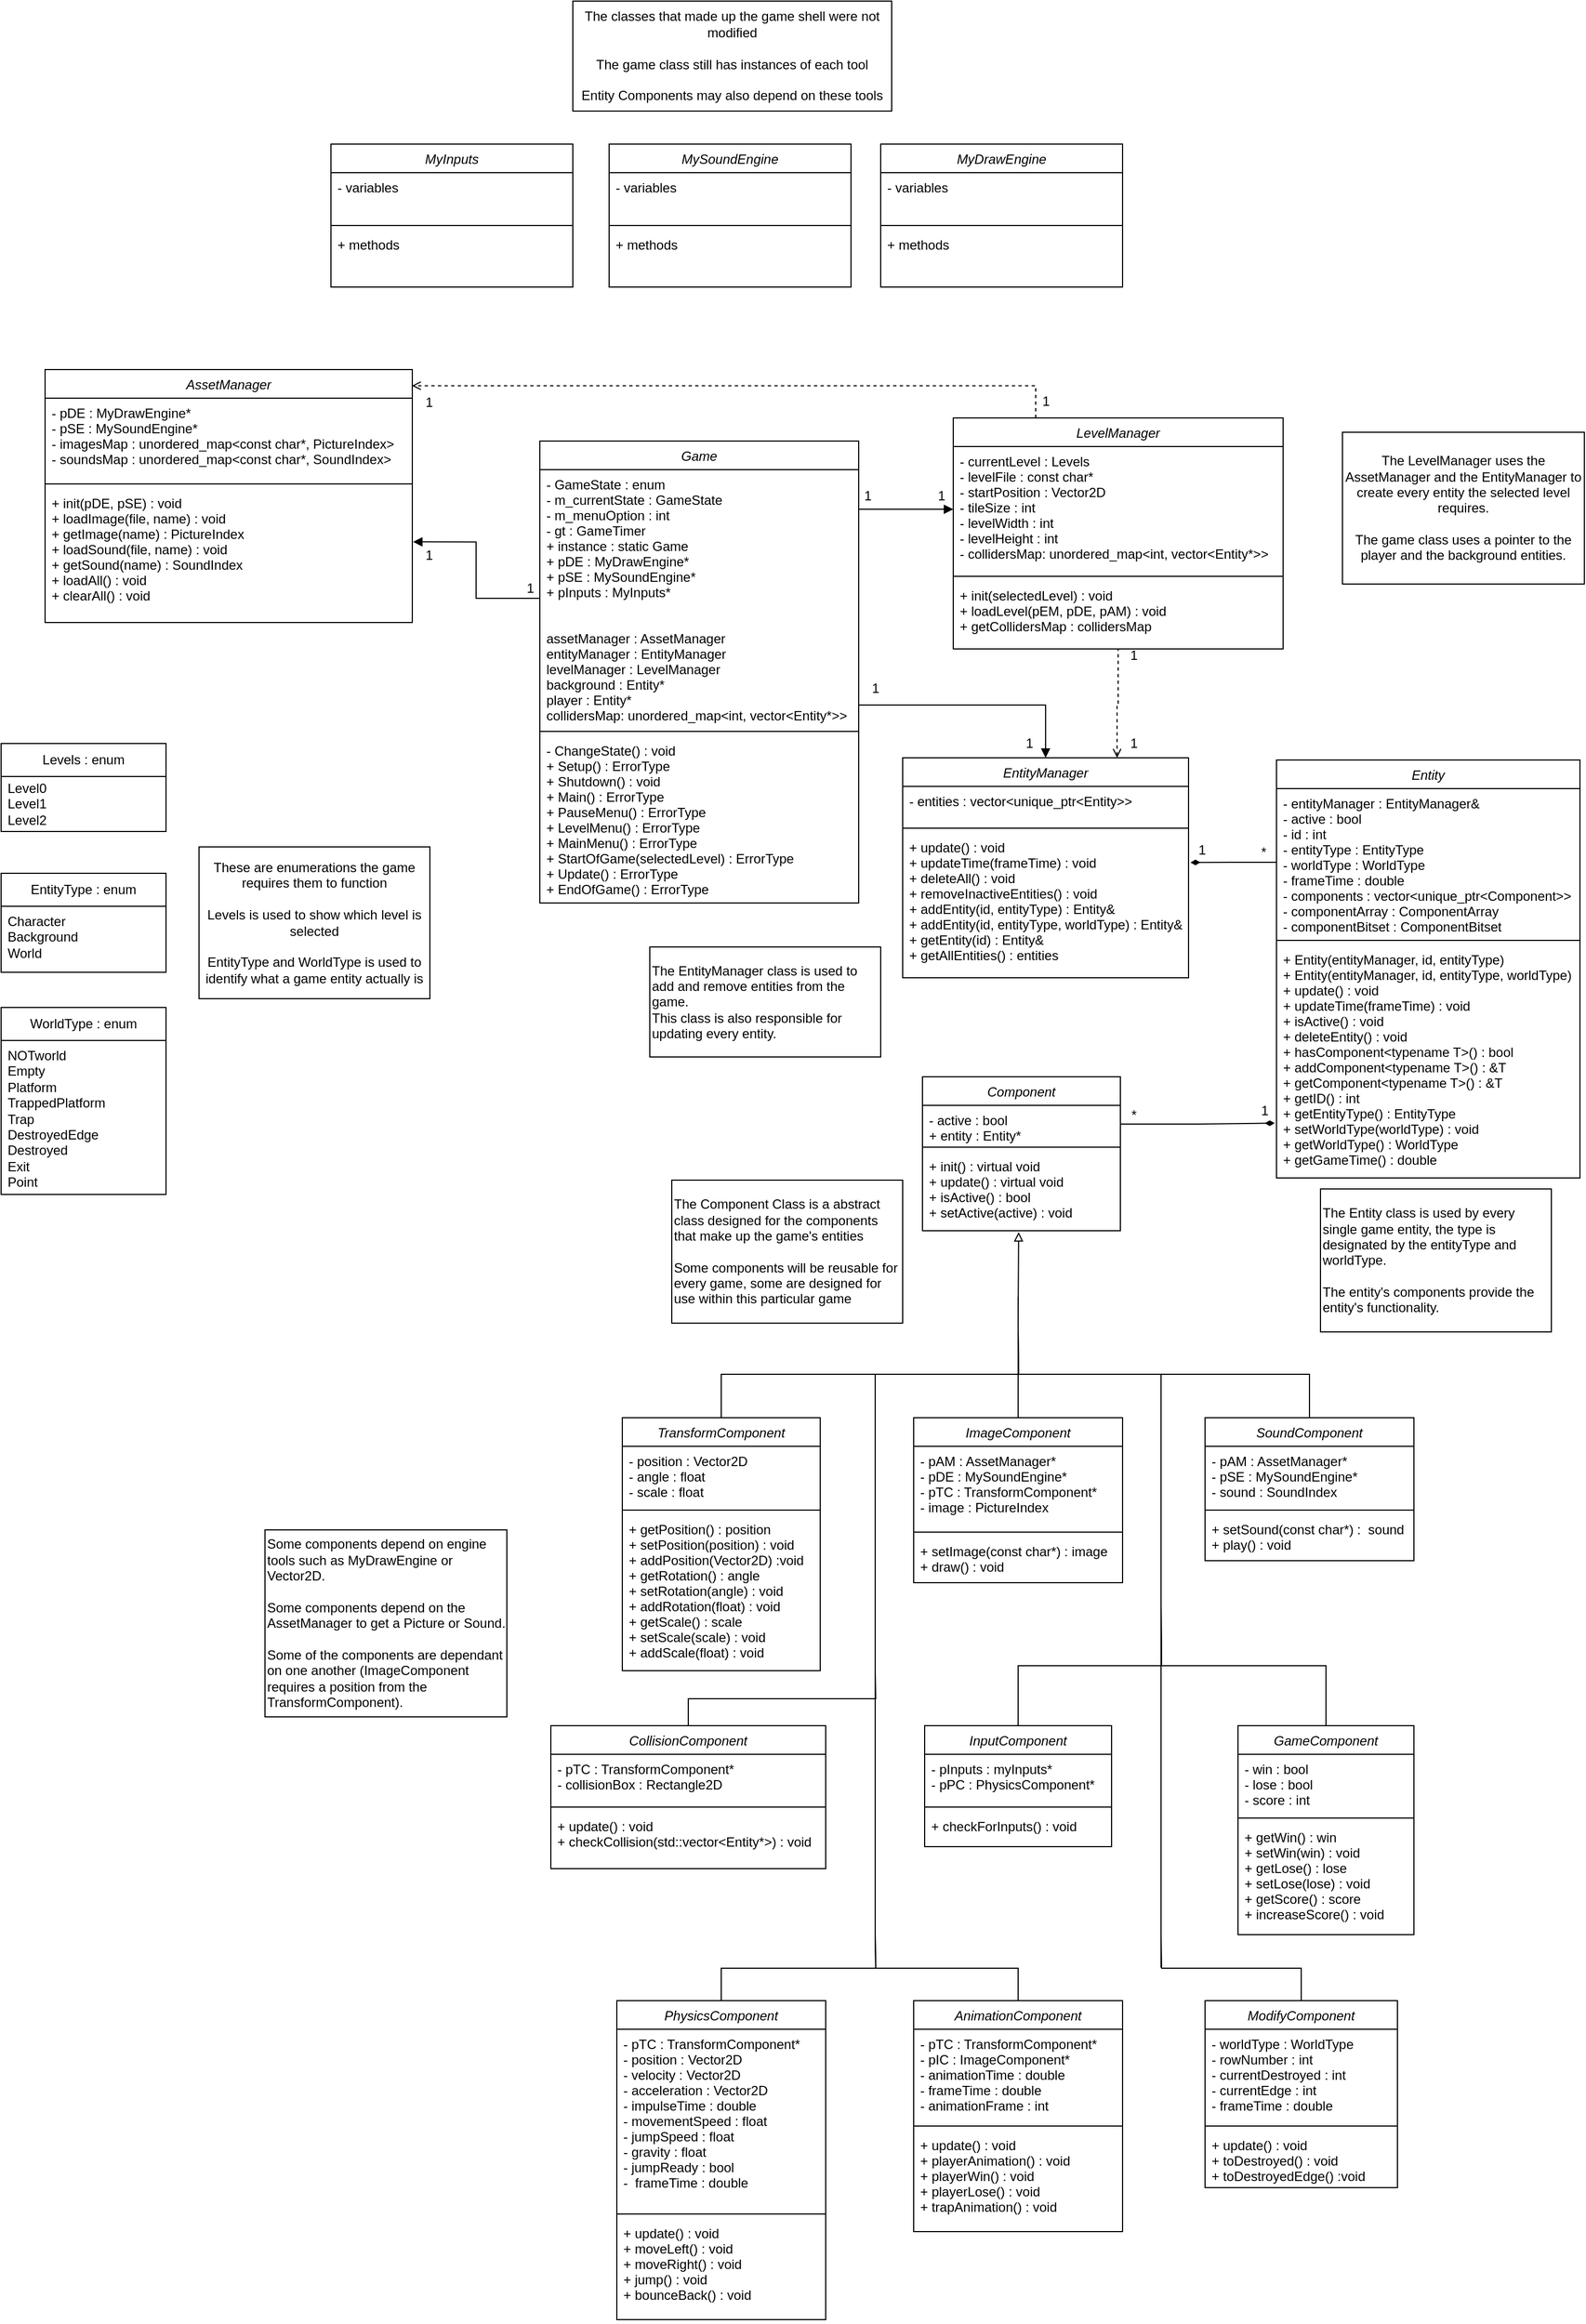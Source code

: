 <mxfile version="21.3.2" type="device" pages="2">
  <diagram id="C5RBs43oDa-KdzZeNtuy" name="UML Class Diagram">
    <mxGraphModel dx="3982" dy="2716" grid="1" gridSize="10" guides="1" tooltips="1" connect="1" arrows="1" fold="1" page="1" pageScale="1" pageWidth="1654" pageHeight="2336" math="0" shadow="0">
      <root>
        <mxCell id="WIyWlLk6GJQsqaUBKTNV-0" />
        <mxCell id="WIyWlLk6GJQsqaUBKTNV-1" parent="WIyWlLk6GJQsqaUBKTNV-0" />
        <mxCell id="zkfFHV4jXpPFQw0GAbJ--0" value="Game" style="swimlane;fontStyle=2;align=center;verticalAlign=top;childLayout=stackLayout;horizontal=1;startSize=26;horizontalStack=0;resizeParent=1;resizeLast=0;collapsible=1;marginBottom=0;rounded=0;shadow=0;strokeWidth=1;" parent="WIyWlLk6GJQsqaUBKTNV-1" vertex="1">
          <mxGeometry x="-2720" y="-1840" width="290" height="420" as="geometry">
            <mxRectangle x="230" y="140" width="160" height="26" as="alternateBounds" />
          </mxGeometry>
        </mxCell>
        <mxCell id="zkfFHV4jXpPFQw0GAbJ--1" value="- GameState : enum&#xa;- m_currentState : GameState&#xa;- m_menuOption : int&#xa;- gt : GameTimer&#xa;+ instance : static Game&#xa;+ pDE : MyDrawEngine*&#xa;+ pSE : MySoundEngine*&#xa;+ pInputs : MyInputs*&#xa;&#xa;&#xa;assetManager : AssetManager&#xa;entityManager : EntityManager&#xa;levelManager : LevelManager&#xa;background : Entity*&#xa;player : Entity*&#xa;collidersMap: unordered_map&lt;int, vector&lt;Entity*&gt;&gt;" style="text;align=left;verticalAlign=top;spacingLeft=4;spacingRight=4;overflow=hidden;rotatable=0;points=[[0,0.5],[1,0.5]];portConstraint=eastwest;" parent="zkfFHV4jXpPFQw0GAbJ--0" vertex="1">
          <mxGeometry y="26" width="290" height="234" as="geometry" />
        </mxCell>
        <mxCell id="hyWr-eSX5F7U5Ll_7Sj7-1" value="" style="line;html=1;strokeWidth=1;align=left;verticalAlign=middle;spacingTop=-1;spacingLeft=3;spacingRight=3;rotatable=0;labelPosition=right;points=[];portConstraint=eastwest;" parent="zkfFHV4jXpPFQw0GAbJ--0" vertex="1">
          <mxGeometry y="260" width="290" height="8" as="geometry" />
        </mxCell>
        <mxCell id="hyWr-eSX5F7U5Ll_7Sj7-3" value="- ChangeState() : void&#xa;+ Setup() : ErrorType&#xa;+ Shutdown() : void&#xa;+ Main() : ErrorType&#xa;+ PauseMenu() : ErrorType&#xa;+ LevelMenu() : ErrorType&#xa;+ MainMenu() : ErrorType&#xa;+ StartOfGame(selectedLevel) : ErrorType&#xa;+ Update() : ErrorType&#xa;+ EndOfGame() : ErrorType" style="text;align=left;verticalAlign=top;spacingLeft=4;spacingRight=4;overflow=hidden;rotatable=0;points=[[0,0.5],[1,0.5]];portConstraint=eastwest;" parent="zkfFHV4jXpPFQw0GAbJ--0" vertex="1">
          <mxGeometry y="268" width="290" height="152" as="geometry" />
        </mxCell>
        <mxCell id="wwe1UTZtVgOhbe7iOGok-63" style="edgeStyle=orthogonalEdgeStyle;rounded=0;orthogonalLoop=1;jettySize=auto;html=1;endArrow=none;endFill=0;startArrow=block;startFill=1;" parent="WIyWlLk6GJQsqaUBKTNV-1" source="hyWr-eSX5F7U5Ll_7Sj7-4" target="zkfFHV4jXpPFQw0GAbJ--0" edge="1">
          <mxGeometry relative="1" as="geometry">
            <Array as="points">
              <mxPoint x="-2260" y="-1600" />
            </Array>
          </mxGeometry>
        </mxCell>
        <mxCell id="Wa7k6pskC29Wuyxlq4b6-9" style="edgeStyle=orthogonalEdgeStyle;rounded=0;orthogonalLoop=1;jettySize=auto;html=1;exitX=0.75;exitY=0;exitDx=0;exitDy=0;endArrow=none;endFill=0;startArrow=open;startFill=0;dashed=1;" parent="WIyWlLk6GJQsqaUBKTNV-1" source="hyWr-eSX5F7U5Ll_7Sj7-4" target="hyWr-eSX5F7U5Ll_7Sj7-20" edge="1">
          <mxGeometry relative="1" as="geometry">
            <mxPoint x="-2200" y="-1620" as="targetPoint" />
          </mxGeometry>
        </mxCell>
        <mxCell id="hyWr-eSX5F7U5Ll_7Sj7-4" value="EntityManager" style="swimlane;fontStyle=2;align=center;verticalAlign=top;childLayout=stackLayout;horizontal=1;startSize=26;horizontalStack=0;resizeParent=1;resizeLast=0;collapsible=1;marginBottom=0;rounded=0;shadow=0;strokeWidth=1;" parent="WIyWlLk6GJQsqaUBKTNV-1" vertex="1">
          <mxGeometry x="-2390" y="-1552" width="260" height="200" as="geometry">
            <mxRectangle x="230" y="140" width="160" height="26" as="alternateBounds" />
          </mxGeometry>
        </mxCell>
        <mxCell id="hyWr-eSX5F7U5Ll_7Sj7-5" value="- entities : vector&lt;unique_ptr&lt;Entity&gt;&gt;" style="text;align=left;verticalAlign=top;spacingLeft=4;spacingRight=4;overflow=hidden;rotatable=0;points=[[0,0.5],[1,0.5]];portConstraint=eastwest;" parent="hyWr-eSX5F7U5Ll_7Sj7-4" vertex="1">
          <mxGeometry y="26" width="260" height="34" as="geometry" />
        </mxCell>
        <mxCell id="hyWr-eSX5F7U5Ll_7Sj7-6" value="" style="line;html=1;strokeWidth=1;align=left;verticalAlign=middle;spacingTop=-1;spacingLeft=3;spacingRight=3;rotatable=0;labelPosition=right;points=[];portConstraint=eastwest;" parent="hyWr-eSX5F7U5Ll_7Sj7-4" vertex="1">
          <mxGeometry y="60" width="260" height="8" as="geometry" />
        </mxCell>
        <mxCell id="hyWr-eSX5F7U5Ll_7Sj7-7" value="+ update() : void&#xa;+ updateTime(frameTime) : void&#xa;+ deleteAll() : void&#xa;+ removeInactiveEntities() : void&#xa;+ addEntity(id, entityType) : Entity&amp;&#xa;+ addEntity(id, entityType, worldType) : Entity&amp;&#xa;+ getEntity(id) : Entity&amp;&#xa;+ getAllEntities() : entities" style="text;align=left;verticalAlign=top;spacingLeft=4;spacingRight=4;overflow=hidden;rotatable=0;points=[[0,0.5],[1,0.5]];portConstraint=eastwest;" parent="hyWr-eSX5F7U5Ll_7Sj7-4" vertex="1">
          <mxGeometry y="68" width="260" height="132" as="geometry" />
        </mxCell>
        <mxCell id="hyWr-eSX5F7U5Ll_7Sj7-8" value="Entity" style="swimlane;fontStyle=2;align=center;verticalAlign=top;childLayout=stackLayout;horizontal=1;startSize=26;horizontalStack=0;resizeParent=1;resizeLast=0;collapsible=1;marginBottom=0;rounded=0;shadow=0;strokeWidth=1;" parent="WIyWlLk6GJQsqaUBKTNV-1" vertex="1">
          <mxGeometry x="-2050" y="-1550" width="276" height="380" as="geometry">
            <mxRectangle x="230" y="140" width="160" height="26" as="alternateBounds" />
          </mxGeometry>
        </mxCell>
        <mxCell id="hyWr-eSX5F7U5Ll_7Sj7-9" value="- entityManager : EntityManager&amp;&#xa;- active : bool&#xa;- id : int&#xa;- entityType : EntityType&#xa;- worldType : WorldType&#xa;- frameTime : double&#xa;- components : vector&lt;unique_ptr&lt;Component&gt;&gt;&#xa;- componentArray : ComponentArray&#xa;- componentBitset : ComponentBitset" style="text;align=left;verticalAlign=top;spacingLeft=4;spacingRight=4;overflow=hidden;rotatable=0;points=[[0,0.5],[1,0.5]];portConstraint=eastwest;" parent="hyWr-eSX5F7U5Ll_7Sj7-8" vertex="1">
          <mxGeometry y="26" width="276" height="134" as="geometry" />
        </mxCell>
        <mxCell id="hyWr-eSX5F7U5Ll_7Sj7-10" value="" style="line;html=1;strokeWidth=1;align=left;verticalAlign=middle;spacingTop=-1;spacingLeft=3;spacingRight=3;rotatable=0;labelPosition=right;points=[];portConstraint=eastwest;" parent="hyWr-eSX5F7U5Ll_7Sj7-8" vertex="1">
          <mxGeometry y="160" width="276" height="8" as="geometry" />
        </mxCell>
        <mxCell id="hyWr-eSX5F7U5Ll_7Sj7-11" value="+ Entity(entityManager, id, entityType)&#xa;+ Entity(entityManager, id, entityType, worldType)&#xa;+ update() : void&#xa;+ updateTime(frameTime) : void&#xa;+ isActive() : void&#xa;+ deleteEntity() : void&#xa;+ hasComponent&lt;typename T&gt;() : bool&#xa;+ addComponent&lt;typename T&gt;() : &amp;T&#xa;+ getComponent&lt;typename T&gt;() : &amp;T&#xa;+ getID() : int&#xa;+ getEntityType() : EntityType&#xa;+ setWorldType(worldType) : void&#xa;+ getWorldType() : WorldType&#xa;+ getGameTime() : double" style="text;align=left;verticalAlign=top;spacingLeft=4;spacingRight=4;overflow=hidden;rotatable=0;points=[[0,0.5],[1,0.5]];portConstraint=eastwest;" parent="hyWr-eSX5F7U5Ll_7Sj7-8" vertex="1">
          <mxGeometry y="168" width="276" height="212" as="geometry" />
        </mxCell>
        <mxCell id="hyWr-eSX5F7U5Ll_7Sj7-16" value="AssetManager" style="swimlane;fontStyle=2;align=center;verticalAlign=top;childLayout=stackLayout;horizontal=1;startSize=26;horizontalStack=0;resizeParent=1;resizeLast=0;collapsible=1;marginBottom=0;rounded=0;shadow=0;strokeWidth=1;" parent="WIyWlLk6GJQsqaUBKTNV-1" vertex="1">
          <mxGeometry x="-3170" y="-1905" width="334" height="230" as="geometry">
            <mxRectangle x="230" y="140" width="160" height="26" as="alternateBounds" />
          </mxGeometry>
        </mxCell>
        <mxCell id="hyWr-eSX5F7U5Ll_7Sj7-17" value="- pDE : MyDrawEngine*&#xa;- pSE : MySoundEngine*&#xa;- imagesMap : unordered_map&lt;const char*, PictureIndex&gt;&#xa;- soundsMap : unordered_map&lt;const char*, SoundIndex&gt;" style="text;align=left;verticalAlign=top;spacingLeft=4;spacingRight=4;overflow=hidden;rotatable=0;points=[[0,0.5],[1,0.5]];portConstraint=eastwest;" parent="hyWr-eSX5F7U5Ll_7Sj7-16" vertex="1">
          <mxGeometry y="26" width="334" height="74" as="geometry" />
        </mxCell>
        <mxCell id="hyWr-eSX5F7U5Ll_7Sj7-18" value="" style="line;html=1;strokeWidth=1;align=left;verticalAlign=middle;spacingTop=-1;spacingLeft=3;spacingRight=3;rotatable=0;labelPosition=right;points=[];portConstraint=eastwest;" parent="hyWr-eSX5F7U5Ll_7Sj7-16" vertex="1">
          <mxGeometry y="100" width="334" height="8" as="geometry" />
        </mxCell>
        <mxCell id="hyWr-eSX5F7U5Ll_7Sj7-19" value="+ init(pDE, pSE) : void&#xa;+ loadImage(file, name) : void&#xa;+ getImage(name) : PictureIndex&#xa;+ loadSound(file, name) : void&#xa;+ getSound(name) : SoundIndex&#xa;+ loadAll() : void&#xa;+ clearAll() : void" style="text;align=left;verticalAlign=top;spacingLeft=4;spacingRight=4;overflow=hidden;rotatable=0;points=[[0,0.5],[1,0.5]];portConstraint=eastwest;" parent="hyWr-eSX5F7U5Ll_7Sj7-16" vertex="1">
          <mxGeometry y="108" width="334" height="122" as="geometry" />
        </mxCell>
        <mxCell id="hyWr-eSX5F7U5Ll_7Sj7-20" value="LevelManager" style="swimlane;fontStyle=2;align=center;verticalAlign=top;childLayout=stackLayout;horizontal=1;startSize=26;horizontalStack=0;resizeParent=1;resizeLast=0;collapsible=1;marginBottom=0;rounded=0;shadow=0;strokeWidth=1;" parent="WIyWlLk6GJQsqaUBKTNV-1" vertex="1">
          <mxGeometry x="-2344" y="-1861" width="300" height="210" as="geometry">
            <mxRectangle x="230" y="140" width="160" height="26" as="alternateBounds" />
          </mxGeometry>
        </mxCell>
        <mxCell id="hyWr-eSX5F7U5Ll_7Sj7-21" value="- currentLevel : Levels&#xa;- levelFile : const char*&#xa;- startPosition : Vector2D&#xa;- tileSize : int&#xa;- levelWidth : int&#xa;- levelHeight : int&#xa;- collidersMap: unordered_map&lt;int, vector&lt;Entity*&gt;&gt;" style="text;align=left;verticalAlign=top;spacingLeft=4;spacingRight=4;overflow=hidden;rotatable=0;points=[[0,0.5],[1,0.5]];portConstraint=eastwest;" parent="hyWr-eSX5F7U5Ll_7Sj7-20" vertex="1">
          <mxGeometry y="26" width="300" height="114" as="geometry" />
        </mxCell>
        <mxCell id="hyWr-eSX5F7U5Ll_7Sj7-22" value="" style="line;html=1;strokeWidth=1;align=left;verticalAlign=middle;spacingTop=-1;spacingLeft=3;spacingRight=3;rotatable=0;labelPosition=right;points=[];portConstraint=eastwest;" parent="hyWr-eSX5F7U5Ll_7Sj7-20" vertex="1">
          <mxGeometry y="140" width="300" height="8" as="geometry" />
        </mxCell>
        <mxCell id="hyWr-eSX5F7U5Ll_7Sj7-23" value="+ init(selectedLevel) : void&#xa;+ loadLevel(pEM, pDE, pAM) : void&#xa;+ getCollidersMap : collidersMap" style="text;align=left;verticalAlign=top;spacingLeft=4;spacingRight=4;overflow=hidden;rotatable=0;points=[[0,0.5],[1,0.5]];portConstraint=eastwest;" parent="hyWr-eSX5F7U5Ll_7Sj7-20" vertex="1">
          <mxGeometry y="148" width="300" height="62" as="geometry" />
        </mxCell>
        <mxCell id="hyWr-eSX5F7U5Ll_7Sj7-24" value="MyDrawEngine" style="swimlane;fontStyle=2;align=center;verticalAlign=top;childLayout=stackLayout;horizontal=1;startSize=26;horizontalStack=0;resizeParent=1;resizeLast=0;collapsible=1;marginBottom=0;rounded=0;shadow=0;strokeWidth=1;" parent="WIyWlLk6GJQsqaUBKTNV-1" vertex="1">
          <mxGeometry x="-2410" y="-2110" width="220" height="130" as="geometry">
            <mxRectangle x="230" y="140" width="160" height="26" as="alternateBounds" />
          </mxGeometry>
        </mxCell>
        <mxCell id="hyWr-eSX5F7U5Ll_7Sj7-25" value="- variables" style="text;align=left;verticalAlign=top;spacingLeft=4;spacingRight=4;overflow=hidden;rotatable=0;points=[[0,0.5],[1,0.5]];portConstraint=eastwest;" parent="hyWr-eSX5F7U5Ll_7Sj7-24" vertex="1">
          <mxGeometry y="26" width="220" height="44" as="geometry" />
        </mxCell>
        <mxCell id="hyWr-eSX5F7U5Ll_7Sj7-26" value="" style="line;html=1;strokeWidth=1;align=left;verticalAlign=middle;spacingTop=-1;spacingLeft=3;spacingRight=3;rotatable=0;labelPosition=right;points=[];portConstraint=eastwest;" parent="hyWr-eSX5F7U5Ll_7Sj7-24" vertex="1">
          <mxGeometry y="70" width="220" height="8" as="geometry" />
        </mxCell>
        <mxCell id="hyWr-eSX5F7U5Ll_7Sj7-27" value="+ methods" style="text;align=left;verticalAlign=top;spacingLeft=4;spacingRight=4;overflow=hidden;rotatable=0;points=[[0,0.5],[1,0.5]];portConstraint=eastwest;" parent="hyWr-eSX5F7U5Ll_7Sj7-24" vertex="1">
          <mxGeometry y="78" width="220" height="52" as="geometry" />
        </mxCell>
        <mxCell id="hyWr-eSX5F7U5Ll_7Sj7-28" value="MySoundEngine" style="swimlane;fontStyle=2;align=center;verticalAlign=top;childLayout=stackLayout;horizontal=1;startSize=26;horizontalStack=0;resizeParent=1;resizeLast=0;collapsible=1;marginBottom=0;rounded=0;shadow=0;strokeWidth=1;" parent="WIyWlLk6GJQsqaUBKTNV-1" vertex="1">
          <mxGeometry x="-2657" y="-2110" width="220" height="130" as="geometry">
            <mxRectangle x="230" y="140" width="160" height="26" as="alternateBounds" />
          </mxGeometry>
        </mxCell>
        <mxCell id="hyWr-eSX5F7U5Ll_7Sj7-29" value="- variables" style="text;align=left;verticalAlign=top;spacingLeft=4;spacingRight=4;overflow=hidden;rotatable=0;points=[[0,0.5],[1,0.5]];portConstraint=eastwest;" parent="hyWr-eSX5F7U5Ll_7Sj7-28" vertex="1">
          <mxGeometry y="26" width="220" height="44" as="geometry" />
        </mxCell>
        <mxCell id="hyWr-eSX5F7U5Ll_7Sj7-30" value="" style="line;html=1;strokeWidth=1;align=left;verticalAlign=middle;spacingTop=-1;spacingLeft=3;spacingRight=3;rotatable=0;labelPosition=right;points=[];portConstraint=eastwest;" parent="hyWr-eSX5F7U5Ll_7Sj7-28" vertex="1">
          <mxGeometry y="70" width="220" height="8" as="geometry" />
        </mxCell>
        <mxCell id="hyWr-eSX5F7U5Ll_7Sj7-31" value="+ methods" style="text;align=left;verticalAlign=top;spacingLeft=4;spacingRight=4;overflow=hidden;rotatable=0;points=[[0,0.5],[1,0.5]];portConstraint=eastwest;" parent="hyWr-eSX5F7U5Ll_7Sj7-28" vertex="1">
          <mxGeometry y="78" width="220" height="42" as="geometry" />
        </mxCell>
        <mxCell id="hyWr-eSX5F7U5Ll_7Sj7-32" value="MyInputs" style="swimlane;fontStyle=2;align=center;verticalAlign=top;childLayout=stackLayout;horizontal=1;startSize=26;horizontalStack=0;resizeParent=1;resizeLast=0;collapsible=1;marginBottom=0;rounded=0;shadow=0;strokeWidth=1;" parent="WIyWlLk6GJQsqaUBKTNV-1" vertex="1">
          <mxGeometry x="-2910" y="-2110" width="220" height="130" as="geometry">
            <mxRectangle x="230" y="140" width="160" height="26" as="alternateBounds" />
          </mxGeometry>
        </mxCell>
        <mxCell id="hyWr-eSX5F7U5Ll_7Sj7-33" value="- variables" style="text;align=left;verticalAlign=top;spacingLeft=4;spacingRight=4;overflow=hidden;rotatable=0;points=[[0,0.5],[1,0.5]];portConstraint=eastwest;" parent="hyWr-eSX5F7U5Ll_7Sj7-32" vertex="1">
          <mxGeometry y="26" width="220" height="44" as="geometry" />
        </mxCell>
        <mxCell id="hyWr-eSX5F7U5Ll_7Sj7-34" value="" style="line;html=1;strokeWidth=1;align=left;verticalAlign=middle;spacingTop=-1;spacingLeft=3;spacingRight=3;rotatable=0;labelPosition=right;points=[];portConstraint=eastwest;" parent="hyWr-eSX5F7U5Ll_7Sj7-32" vertex="1">
          <mxGeometry y="70" width="220" height="8" as="geometry" />
        </mxCell>
        <mxCell id="hyWr-eSX5F7U5Ll_7Sj7-35" value="+ methods" style="text;align=left;verticalAlign=top;spacingLeft=4;spacingRight=4;overflow=hidden;rotatable=0;points=[[0,0.5],[1,0.5]];portConstraint=eastwest;" parent="hyWr-eSX5F7U5Ll_7Sj7-32" vertex="1">
          <mxGeometry y="78" width="220" height="42" as="geometry" />
        </mxCell>
        <mxCell id="NfOoJehiI39G_Mf50VDs-0" value="Levels : enum" style="swimlane;fontStyle=0;childLayout=stackLayout;horizontal=1;startSize=30;horizontalStack=0;resizeParent=1;resizeParentMax=0;resizeLast=0;collapsible=1;marginBottom=0;whiteSpace=wrap;html=1;" parent="WIyWlLk6GJQsqaUBKTNV-1" vertex="1">
          <mxGeometry x="-3210" y="-1565" width="150" height="80" as="geometry" />
        </mxCell>
        <mxCell id="NfOoJehiI39G_Mf50VDs-1" value="Level0&lt;br&gt;Level1&lt;br&gt;Level2" style="text;strokeColor=none;fillColor=none;align=left;verticalAlign=middle;spacingLeft=4;spacingRight=4;overflow=hidden;points=[[0,0.5],[1,0.5]];portConstraint=eastwest;rotatable=0;whiteSpace=wrap;html=1;" parent="NfOoJehiI39G_Mf50VDs-0" vertex="1">
          <mxGeometry y="30" width="150" height="50" as="geometry" />
        </mxCell>
        <mxCell id="NfOoJehiI39G_Mf50VDs-4" value="EntityType : enum" style="swimlane;fontStyle=0;childLayout=stackLayout;horizontal=1;startSize=30;horizontalStack=0;resizeParent=1;resizeParentMax=0;resizeLast=0;collapsible=1;marginBottom=0;whiteSpace=wrap;html=1;" parent="WIyWlLk6GJQsqaUBKTNV-1" vertex="1">
          <mxGeometry x="-3210" y="-1447" width="150" height="90" as="geometry" />
        </mxCell>
        <mxCell id="NfOoJehiI39G_Mf50VDs-5" value="Character&lt;br&gt;Background&lt;br&gt;World" style="text;strokeColor=none;fillColor=none;align=left;verticalAlign=top;spacingLeft=4;spacingRight=4;overflow=hidden;points=[[0,0.5],[1,0.5]];portConstraint=eastwest;rotatable=0;whiteSpace=wrap;html=1;" parent="NfOoJehiI39G_Mf50VDs-4" vertex="1">
          <mxGeometry y="30" width="150" height="60" as="geometry" />
        </mxCell>
        <mxCell id="NfOoJehiI39G_Mf50VDs-7" value="WorldType : enum" style="swimlane;fontStyle=0;childLayout=stackLayout;horizontal=1;startSize=30;horizontalStack=0;resizeParent=1;resizeParentMax=0;resizeLast=0;collapsible=1;marginBottom=0;whiteSpace=wrap;html=1;" parent="WIyWlLk6GJQsqaUBKTNV-1" vertex="1">
          <mxGeometry x="-3210" y="-1325" width="150" height="170" as="geometry" />
        </mxCell>
        <mxCell id="NfOoJehiI39G_Mf50VDs-8" value="NOTworld&lt;br&gt;Empty&lt;br&gt;Platform&lt;br&gt;TrappedPlatform&lt;br&gt;Trap&lt;br&gt;DestroyedEdge&lt;br&gt;Destroyed&lt;br&gt;Exit&lt;br&gt;Point" style="text;strokeColor=none;fillColor=none;align=left;verticalAlign=top;spacingLeft=4;spacingRight=4;overflow=hidden;points=[[0,0.5],[1,0.5]];portConstraint=eastwest;rotatable=0;whiteSpace=wrap;html=1;" parent="NfOoJehiI39G_Mf50VDs-7" vertex="1">
          <mxGeometry y="30" width="150" height="140" as="geometry" />
        </mxCell>
        <mxCell id="wwe1UTZtVgOhbe7iOGok-48" value="" style="group" parent="WIyWlLk6GJQsqaUBKTNV-1" vertex="1" connectable="0">
          <mxGeometry x="-2710" y="-1262" width="930" height="1130" as="geometry" />
        </mxCell>
        <mxCell id="hyWr-eSX5F7U5Ll_7Sj7-12" value="Component" style="swimlane;fontStyle=2;align=center;verticalAlign=top;childLayout=stackLayout;horizontal=1;startSize=26;horizontalStack=0;resizeParent=1;resizeLast=0;collapsible=1;marginBottom=0;rounded=0;shadow=0;strokeWidth=1;" parent="wwe1UTZtVgOhbe7iOGok-48" vertex="1">
          <mxGeometry x="338" width="180" height="140" as="geometry">
            <mxRectangle x="230" y="140" width="160" height="26" as="alternateBounds" />
          </mxGeometry>
        </mxCell>
        <mxCell id="hyWr-eSX5F7U5Ll_7Sj7-13" value="- active : bool&#xa;+ entity : Entity*" style="text;align=left;verticalAlign=top;spacingLeft=4;spacingRight=4;overflow=hidden;rotatable=0;points=[[0,0.5],[1,0.5]];portConstraint=eastwest;" parent="hyWr-eSX5F7U5Ll_7Sj7-12" vertex="1">
          <mxGeometry y="26" width="180" height="34" as="geometry" />
        </mxCell>
        <mxCell id="hyWr-eSX5F7U5Ll_7Sj7-14" value="" style="line;html=1;strokeWidth=1;align=left;verticalAlign=middle;spacingTop=-1;spacingLeft=3;spacingRight=3;rotatable=0;labelPosition=right;points=[];portConstraint=eastwest;" parent="hyWr-eSX5F7U5Ll_7Sj7-12" vertex="1">
          <mxGeometry y="60" width="180" height="8" as="geometry" />
        </mxCell>
        <mxCell id="hyWr-eSX5F7U5Ll_7Sj7-15" value="+ init() : virtual void&#xa;+ update() : virtual void&#xa;+ isActive() : bool&#xa;+ setActive(active) : void" style="text;align=left;verticalAlign=top;spacingLeft=4;spacingRight=4;overflow=hidden;rotatable=0;points=[[0,0.5],[1,0.5]];portConstraint=eastwest;" parent="hyWr-eSX5F7U5Ll_7Sj7-12" vertex="1">
          <mxGeometry y="68" width="180" height="72" as="geometry" />
        </mxCell>
        <mxCell id="oK6ALUC8_1bTwZKm4liI-0" value="TransformComponent" style="swimlane;fontStyle=2;align=center;verticalAlign=top;childLayout=stackLayout;horizontal=1;startSize=26;horizontalStack=0;resizeParent=1;resizeLast=0;collapsible=1;marginBottom=0;rounded=0;shadow=0;strokeWidth=1;" parent="wwe1UTZtVgOhbe7iOGok-48" vertex="1">
          <mxGeometry x="65" y="310" width="180" height="230" as="geometry">
            <mxRectangle x="230" y="140" width="160" height="26" as="alternateBounds" />
          </mxGeometry>
        </mxCell>
        <mxCell id="oK6ALUC8_1bTwZKm4liI-1" value="- position : Vector2D&#xa;- angle : float&#xa;- scale : float" style="text;align=left;verticalAlign=top;spacingLeft=4;spacingRight=4;overflow=hidden;rotatable=0;points=[[0,0.5],[1,0.5]];portConstraint=eastwest;" parent="oK6ALUC8_1bTwZKm4liI-0" vertex="1">
          <mxGeometry y="26" width="180" height="54" as="geometry" />
        </mxCell>
        <mxCell id="oK6ALUC8_1bTwZKm4liI-2" value="" style="line;html=1;strokeWidth=1;align=left;verticalAlign=middle;spacingTop=-1;spacingLeft=3;spacingRight=3;rotatable=0;labelPosition=right;points=[];portConstraint=eastwest;" parent="oK6ALUC8_1bTwZKm4liI-0" vertex="1">
          <mxGeometry y="80" width="180" height="8" as="geometry" />
        </mxCell>
        <mxCell id="oK6ALUC8_1bTwZKm4liI-3" value="+ getPosition() : position&#xa;+ setPosition(position) : void&#xa;+ addPosition(Vector2D) :void&#xa;+ getRotation() : angle&#xa;+ setRotation(angle) : void&#xa;+ addRotation(float) : void&#xa;+ getScale() : scale&#xa;+ setScale(scale) : void&#xa;+ addScale(float) : void" style="text;align=left;verticalAlign=top;spacingLeft=4;spacingRight=4;overflow=hidden;rotatable=0;points=[[0,0.5],[1,0.5]];portConstraint=eastwest;" parent="oK6ALUC8_1bTwZKm4liI-0" vertex="1">
          <mxGeometry y="88" width="180" height="132" as="geometry" />
        </mxCell>
        <mxCell id="oK6ALUC8_1bTwZKm4liI-4" value="ImageComponent" style="swimlane;fontStyle=2;align=center;verticalAlign=top;childLayout=stackLayout;horizontal=1;startSize=26;horizontalStack=0;resizeParent=1;resizeLast=0;collapsible=1;marginBottom=0;rounded=0;shadow=0;strokeWidth=1;" parent="wwe1UTZtVgOhbe7iOGok-48" vertex="1">
          <mxGeometry x="330" y="310" width="190" height="150" as="geometry">
            <mxRectangle x="230" y="140" width="160" height="26" as="alternateBounds" />
          </mxGeometry>
        </mxCell>
        <mxCell id="oK6ALUC8_1bTwZKm4liI-5" value="- pAM : AssetManager*&#xa;- pDE : MySoundEngine*&#xa;- pTC : TransformComponent*&#xa;- image : PictureIndex" style="text;align=left;verticalAlign=top;spacingLeft=4;spacingRight=4;overflow=hidden;rotatable=0;points=[[0,0.5],[1,0.5]];portConstraint=eastwest;" parent="oK6ALUC8_1bTwZKm4liI-4" vertex="1">
          <mxGeometry y="26" width="190" height="74" as="geometry" />
        </mxCell>
        <mxCell id="oK6ALUC8_1bTwZKm4liI-6" value="" style="line;html=1;strokeWidth=1;align=left;verticalAlign=middle;spacingTop=-1;spacingLeft=3;spacingRight=3;rotatable=0;labelPosition=right;points=[];portConstraint=eastwest;" parent="oK6ALUC8_1bTwZKm4liI-4" vertex="1">
          <mxGeometry y="100" width="190" height="8" as="geometry" />
        </mxCell>
        <mxCell id="oK6ALUC8_1bTwZKm4liI-7" value="+ setImage(const char*) : image&#xa;+ draw() : void" style="text;align=left;verticalAlign=top;spacingLeft=4;spacingRight=4;overflow=hidden;rotatable=0;points=[[0,0.5],[1,0.5]];portConstraint=eastwest;" parent="oK6ALUC8_1bTwZKm4liI-4" vertex="1">
          <mxGeometry y="108" width="190" height="42" as="geometry" />
        </mxCell>
        <mxCell id="wwe1UTZtVgOhbe7iOGok-0" value="SoundComponent" style="swimlane;fontStyle=2;align=center;verticalAlign=top;childLayout=stackLayout;horizontal=1;startSize=26;horizontalStack=0;resizeParent=1;resizeLast=0;collapsible=1;marginBottom=0;rounded=0;shadow=0;strokeWidth=1;" parent="wwe1UTZtVgOhbe7iOGok-48" vertex="1">
          <mxGeometry x="595" y="310" width="190" height="130" as="geometry">
            <mxRectangle x="230" y="140" width="160" height="26" as="alternateBounds" />
          </mxGeometry>
        </mxCell>
        <mxCell id="wwe1UTZtVgOhbe7iOGok-1" value="- pAM : AssetManager*&#xa;- pSE : MySoundEngine*&#xa;- sound : SoundIndex" style="text;align=left;verticalAlign=top;spacingLeft=4;spacingRight=4;overflow=hidden;rotatable=0;points=[[0,0.5],[1,0.5]];portConstraint=eastwest;" parent="wwe1UTZtVgOhbe7iOGok-0" vertex="1">
          <mxGeometry y="26" width="190" height="54" as="geometry" />
        </mxCell>
        <mxCell id="wwe1UTZtVgOhbe7iOGok-2" value="" style="line;html=1;strokeWidth=1;align=left;verticalAlign=middle;spacingTop=-1;spacingLeft=3;spacingRight=3;rotatable=0;labelPosition=right;points=[];portConstraint=eastwest;" parent="wwe1UTZtVgOhbe7iOGok-0" vertex="1">
          <mxGeometry y="80" width="190" height="8" as="geometry" />
        </mxCell>
        <mxCell id="wwe1UTZtVgOhbe7iOGok-3" value="+ setSound(const char*) :  sound&#xa;+ play() : void" style="text;align=left;verticalAlign=top;spacingLeft=4;spacingRight=4;overflow=hidden;rotatable=0;points=[[0,0.5],[1,0.5]];portConstraint=eastwest;" parent="wwe1UTZtVgOhbe7iOGok-0" vertex="1">
          <mxGeometry y="88" width="190" height="42" as="geometry" />
        </mxCell>
        <mxCell id="wwe1UTZtVgOhbe7iOGok-4" value="InputComponent" style="swimlane;fontStyle=2;align=center;verticalAlign=top;childLayout=stackLayout;horizontal=1;startSize=26;horizontalStack=0;resizeParent=1;resizeLast=0;collapsible=1;marginBottom=0;rounded=0;shadow=0;strokeWidth=1;" parent="wwe1UTZtVgOhbe7iOGok-48" vertex="1">
          <mxGeometry x="340" y="590" width="170" height="110" as="geometry">
            <mxRectangle x="230" y="140" width="160" height="26" as="alternateBounds" />
          </mxGeometry>
        </mxCell>
        <mxCell id="wwe1UTZtVgOhbe7iOGok-5" value="- pInputs : myInputs*&#xa;- pPC : PhysicsComponent*" style="text;align=left;verticalAlign=top;spacingLeft=4;spacingRight=4;overflow=hidden;rotatable=0;points=[[0,0.5],[1,0.5]];portConstraint=eastwest;" parent="wwe1UTZtVgOhbe7iOGok-4" vertex="1">
          <mxGeometry y="26" width="170" height="44" as="geometry" />
        </mxCell>
        <mxCell id="wwe1UTZtVgOhbe7iOGok-6" value="" style="line;html=1;strokeWidth=1;align=left;verticalAlign=middle;spacingTop=-1;spacingLeft=3;spacingRight=3;rotatable=0;labelPosition=right;points=[];portConstraint=eastwest;" parent="wwe1UTZtVgOhbe7iOGok-4" vertex="1">
          <mxGeometry y="70" width="170" height="8" as="geometry" />
        </mxCell>
        <mxCell id="wwe1UTZtVgOhbe7iOGok-7" value="+ checkForInputs() : void" style="text;align=left;verticalAlign=top;spacingLeft=4;spacingRight=4;overflow=hidden;rotatable=0;points=[[0,0.5],[1,0.5]];portConstraint=eastwest;" parent="wwe1UTZtVgOhbe7iOGok-4" vertex="1">
          <mxGeometry y="78" width="170" height="32" as="geometry" />
        </mxCell>
        <mxCell id="wwe1UTZtVgOhbe7iOGok-8" value="GameComponent" style="swimlane;fontStyle=2;align=center;verticalAlign=top;childLayout=stackLayout;horizontal=1;startSize=26;horizontalStack=0;resizeParent=1;resizeLast=0;collapsible=1;marginBottom=0;rounded=0;shadow=0;strokeWidth=1;" parent="wwe1UTZtVgOhbe7iOGok-48" vertex="1">
          <mxGeometry x="625" y="590" width="160" height="190" as="geometry">
            <mxRectangle x="230" y="140" width="160" height="26" as="alternateBounds" />
          </mxGeometry>
        </mxCell>
        <mxCell id="wwe1UTZtVgOhbe7iOGok-9" value="- win : bool&#xa;- lose : bool&#xa;- score : int" style="text;align=left;verticalAlign=top;spacingLeft=4;spacingRight=4;overflow=hidden;rotatable=0;points=[[0,0.5],[1,0.5]];portConstraint=eastwest;" parent="wwe1UTZtVgOhbe7iOGok-8" vertex="1">
          <mxGeometry y="26" width="160" height="54" as="geometry" />
        </mxCell>
        <mxCell id="wwe1UTZtVgOhbe7iOGok-10" value="" style="line;html=1;strokeWidth=1;align=left;verticalAlign=middle;spacingTop=-1;spacingLeft=3;spacingRight=3;rotatable=0;labelPosition=right;points=[];portConstraint=eastwest;" parent="wwe1UTZtVgOhbe7iOGok-8" vertex="1">
          <mxGeometry y="80" width="160" height="8" as="geometry" />
        </mxCell>
        <mxCell id="wwe1UTZtVgOhbe7iOGok-11" value="+ getWin() : win&#xa;+ setWin(win) : void&#xa;+ getLose() : lose&#xa;+ setLose(lose) : void&#xa;+ getScore() : score&#xa;+ increaseScore() : void" style="text;align=left;verticalAlign=top;spacingLeft=4;spacingRight=4;overflow=hidden;rotatable=0;points=[[0,0.5],[1,0.5]];portConstraint=eastwest;" parent="wwe1UTZtVgOhbe7iOGok-8" vertex="1">
          <mxGeometry y="88" width="160" height="102" as="geometry" />
        </mxCell>
        <mxCell id="wwe1UTZtVgOhbe7iOGok-12" value="PhysicsComponent" style="swimlane;fontStyle=2;align=center;verticalAlign=top;childLayout=stackLayout;horizontal=1;startSize=26;horizontalStack=0;resizeParent=1;resizeLast=0;collapsible=1;marginBottom=0;rounded=0;shadow=0;strokeWidth=1;" parent="wwe1UTZtVgOhbe7iOGok-48" vertex="1">
          <mxGeometry x="60" y="840" width="190" height="290" as="geometry">
            <mxRectangle x="230" y="140" width="160" height="26" as="alternateBounds" />
          </mxGeometry>
        </mxCell>
        <mxCell id="wwe1UTZtVgOhbe7iOGok-13" value="- pTC : TransformComponent*&#xa;- position : Vector2D&#xa;- velocity : Vector2D&#xa;- acceleration : Vector2D&#xa;- impulseTime : double&#xa;- movementSpeed : float&#xa;- jumpSpeed : float&#xa;- gravity : float&#xa;- jumpReady : bool&#xa;-  frameTime : double" style="text;align=left;verticalAlign=top;spacingLeft=4;spacingRight=4;overflow=hidden;rotatable=0;points=[[0,0.5],[1,0.5]];portConstraint=eastwest;" parent="wwe1UTZtVgOhbe7iOGok-12" vertex="1">
          <mxGeometry y="26" width="190" height="164" as="geometry" />
        </mxCell>
        <mxCell id="wwe1UTZtVgOhbe7iOGok-14" value="" style="line;html=1;strokeWidth=1;align=left;verticalAlign=middle;spacingTop=-1;spacingLeft=3;spacingRight=3;rotatable=0;labelPosition=right;points=[];portConstraint=eastwest;" parent="wwe1UTZtVgOhbe7iOGok-12" vertex="1">
          <mxGeometry y="190" width="190" height="8" as="geometry" />
        </mxCell>
        <mxCell id="wwe1UTZtVgOhbe7iOGok-16" value="+ update() : void&#xa;+ moveLeft() : void&#xa;+ moveRight() : void&#xa;+ jump() : void&#xa;+ bounceBack() : void" style="text;align=left;verticalAlign=top;spacingLeft=4;spacingRight=4;overflow=hidden;rotatable=0;points=[[0,0.5],[1,0.5]];portConstraint=eastwest;" parent="wwe1UTZtVgOhbe7iOGok-12" vertex="1">
          <mxGeometry y="198" width="190" height="92" as="geometry" />
        </mxCell>
        <mxCell id="wwe1UTZtVgOhbe7iOGok-17" value="CollisionComponent" style="swimlane;fontStyle=2;align=center;verticalAlign=top;childLayout=stackLayout;horizontal=1;startSize=26;horizontalStack=0;resizeParent=1;resizeLast=0;collapsible=1;marginBottom=0;rounded=0;shadow=0;strokeWidth=1;" parent="wwe1UTZtVgOhbe7iOGok-48" vertex="1">
          <mxGeometry y="590" width="250" height="130" as="geometry">
            <mxRectangle x="230" y="140" width="160" height="26" as="alternateBounds" />
          </mxGeometry>
        </mxCell>
        <mxCell id="wwe1UTZtVgOhbe7iOGok-18" value="- pTC : TransformComponent*&#xa;- collisionBox : Rectangle2D&#xa;" style="text;align=left;verticalAlign=top;spacingLeft=4;spacingRight=4;overflow=hidden;rotatable=0;points=[[0,0.5],[1,0.5]];portConstraint=eastwest;" parent="wwe1UTZtVgOhbe7iOGok-17" vertex="1">
          <mxGeometry y="26" width="250" height="44" as="geometry" />
        </mxCell>
        <mxCell id="wwe1UTZtVgOhbe7iOGok-19" value="" style="line;html=1;strokeWidth=1;align=left;verticalAlign=middle;spacingTop=-1;spacingLeft=3;spacingRight=3;rotatable=0;labelPosition=right;points=[];portConstraint=eastwest;" parent="wwe1UTZtVgOhbe7iOGok-17" vertex="1">
          <mxGeometry y="70" width="250" height="8" as="geometry" />
        </mxCell>
        <mxCell id="wwe1UTZtVgOhbe7iOGok-20" value="+ update() : void&#xa;+ checkCollision(std::vector&lt;Entity*&gt;) : void" style="text;align=left;verticalAlign=top;spacingLeft=4;spacingRight=4;overflow=hidden;rotatable=0;points=[[0,0.5],[1,0.5]];portConstraint=eastwest;" parent="wwe1UTZtVgOhbe7iOGok-17" vertex="1">
          <mxGeometry y="78" width="250" height="52" as="geometry" />
        </mxCell>
        <mxCell id="wwe1UTZtVgOhbe7iOGok-21" value="ModifyComponent" style="swimlane;fontStyle=2;align=center;verticalAlign=top;childLayout=stackLayout;horizontal=1;startSize=26;horizontalStack=0;resizeParent=1;resizeLast=0;collapsible=1;marginBottom=0;rounded=0;shadow=0;strokeWidth=1;" parent="wwe1UTZtVgOhbe7iOGok-48" vertex="1">
          <mxGeometry x="595" y="840" width="175" height="170" as="geometry">
            <mxRectangle x="230" y="140" width="160" height="26" as="alternateBounds" />
          </mxGeometry>
        </mxCell>
        <mxCell id="wwe1UTZtVgOhbe7iOGok-22" value="- worldType : WorldType&#xa;- rowNumber : int&#xa;- currentDestroyed : int&#xa;- currentEdge : int&#xa;- frameTime : double" style="text;align=left;verticalAlign=top;spacingLeft=4;spacingRight=4;overflow=hidden;rotatable=0;points=[[0,0.5],[1,0.5]];portConstraint=eastwest;" parent="wwe1UTZtVgOhbe7iOGok-21" vertex="1">
          <mxGeometry y="26" width="175" height="84" as="geometry" />
        </mxCell>
        <mxCell id="wwe1UTZtVgOhbe7iOGok-23" value="" style="line;html=1;strokeWidth=1;align=left;verticalAlign=middle;spacingTop=-1;spacingLeft=3;spacingRight=3;rotatable=0;labelPosition=right;points=[];portConstraint=eastwest;" parent="wwe1UTZtVgOhbe7iOGok-21" vertex="1">
          <mxGeometry y="110" width="175" height="8" as="geometry" />
        </mxCell>
        <mxCell id="wwe1UTZtVgOhbe7iOGok-24" value="+ update() : void&#xa;+ toDestroyed() : void&#xa;+ toDestroyedEdge() :void" style="text;align=left;verticalAlign=top;spacingLeft=4;spacingRight=4;overflow=hidden;rotatable=0;points=[[0,0.5],[1,0.5]];portConstraint=eastwest;" parent="wwe1UTZtVgOhbe7iOGok-21" vertex="1">
          <mxGeometry y="118" width="175" height="52" as="geometry" />
        </mxCell>
        <mxCell id="wwe1UTZtVgOhbe7iOGok-25" value="AnimationComponent" style="swimlane;fontStyle=2;align=center;verticalAlign=top;childLayout=stackLayout;horizontal=1;startSize=26;horizontalStack=0;resizeParent=1;resizeLast=0;collapsible=1;marginBottom=0;rounded=0;shadow=0;strokeWidth=1;" parent="wwe1UTZtVgOhbe7iOGok-48" vertex="1">
          <mxGeometry x="330" y="840" width="190" height="210" as="geometry">
            <mxRectangle x="230" y="140" width="160" height="26" as="alternateBounds" />
          </mxGeometry>
        </mxCell>
        <mxCell id="wwe1UTZtVgOhbe7iOGok-26" value="- pTC : TransformComponent*&#xa;- pIC : ImageComponent*&#xa;- animationTime : double&#xa;- frameTime : double&#xa;- animationFrame : int" style="text;align=left;verticalAlign=top;spacingLeft=4;spacingRight=4;overflow=hidden;rotatable=0;points=[[0,0.5],[1,0.5]];portConstraint=eastwest;" parent="wwe1UTZtVgOhbe7iOGok-25" vertex="1">
          <mxGeometry y="26" width="190" height="84" as="geometry" />
        </mxCell>
        <mxCell id="wwe1UTZtVgOhbe7iOGok-27" value="" style="line;html=1;strokeWidth=1;align=left;verticalAlign=middle;spacingTop=-1;spacingLeft=3;spacingRight=3;rotatable=0;labelPosition=right;points=[];portConstraint=eastwest;" parent="wwe1UTZtVgOhbe7iOGok-25" vertex="1">
          <mxGeometry y="110" width="190" height="8" as="geometry" />
        </mxCell>
        <mxCell id="wwe1UTZtVgOhbe7iOGok-28" value="+ update() : void&#xa;+ playerAnimation() : void&#xa;+ playerWin() : void&#xa;+ playerLose() : void&#xa;+ trapAnimation() : void" style="text;align=left;verticalAlign=top;spacingLeft=4;spacingRight=4;overflow=hidden;rotatable=0;points=[[0,0.5],[1,0.5]];portConstraint=eastwest;" parent="wwe1UTZtVgOhbe7iOGok-25" vertex="1">
          <mxGeometry y="118" width="190" height="92" as="geometry" />
        </mxCell>
        <mxCell id="wwe1UTZtVgOhbe7iOGok-31" value="" style="endArrow=none;html=1;rounded=0;" parent="wwe1UTZtVgOhbe7iOGok-48" edge="1">
          <mxGeometry width="50" height="50" relative="1" as="geometry">
            <mxPoint x="555" y="810" as="sourcePoint" />
            <mxPoint x="555" y="270" as="targetPoint" />
          </mxGeometry>
        </mxCell>
        <mxCell id="wwe1UTZtVgOhbe7iOGok-32" value="" style="endArrow=none;html=1;rounded=0;" parent="wwe1UTZtVgOhbe7iOGok-48" edge="1">
          <mxGeometry width="50" height="50" relative="1" as="geometry">
            <mxPoint x="295" y="782" as="sourcePoint" />
            <mxPoint x="295" y="270" as="targetPoint" />
          </mxGeometry>
        </mxCell>
        <mxCell id="wwe1UTZtVgOhbe7iOGok-38" value="" style="endArrow=none;html=1;rounded=0;exitX=0.5;exitY=0;exitDx=0;exitDy=0;edgeStyle=orthogonalEdgeStyle;" parent="wwe1UTZtVgOhbe7iOGok-48" source="wwe1UTZtVgOhbe7iOGok-12" edge="1">
          <mxGeometry width="50" height="50" relative="1" as="geometry">
            <mxPoint x="695" y="730" as="sourcePoint" />
            <mxPoint x="295" y="780" as="targetPoint" />
          </mxGeometry>
        </mxCell>
        <mxCell id="wwe1UTZtVgOhbe7iOGok-39" value="" style="endArrow=none;html=1;rounded=0;exitX=0.5;exitY=0;exitDx=0;exitDy=0;edgeStyle=orthogonalEdgeStyle;" parent="wwe1UTZtVgOhbe7iOGok-48" source="wwe1UTZtVgOhbe7iOGok-25" edge="1">
          <mxGeometry width="50" height="50" relative="1" as="geometry">
            <mxPoint x="165" y="850" as="sourcePoint" />
            <mxPoint x="295" y="780" as="targetPoint" />
          </mxGeometry>
        </mxCell>
        <mxCell id="wwe1UTZtVgOhbe7iOGok-40" value="" style="endArrow=block;html=1;rounded=0;entryX=0.486;entryY=1.017;entryDx=0;entryDy=0;entryPerimeter=0;endFill=0;" parent="wwe1UTZtVgOhbe7iOGok-48" target="hyWr-eSX5F7U5Ll_7Sj7-15" edge="1">
          <mxGeometry width="50" height="50" relative="1" as="geometry">
            <mxPoint x="425" y="220" as="sourcePoint" />
            <mxPoint x="555" y="210" as="targetPoint" />
          </mxGeometry>
        </mxCell>
        <mxCell id="wwe1UTZtVgOhbe7iOGok-41" value="" style="endArrow=none;html=1;rounded=0;exitX=0.5;exitY=0;exitDx=0;exitDy=0;edgeStyle=orthogonalEdgeStyle;" parent="wwe1UTZtVgOhbe7iOGok-48" source="wwe1UTZtVgOhbe7iOGok-21" edge="1">
          <mxGeometry width="50" height="50" relative="1" as="geometry">
            <mxPoint x="725" y="820" as="sourcePoint" />
            <mxPoint x="555" y="780" as="targetPoint" />
          </mxGeometry>
        </mxCell>
        <mxCell id="wwe1UTZtVgOhbe7iOGok-42" value="" style="endArrow=none;html=1;rounded=0;exitX=0.5;exitY=0;exitDx=0;exitDy=0;edgeStyle=orthogonalEdgeStyle;" parent="wwe1UTZtVgOhbe7iOGok-48" source="wwe1UTZtVgOhbe7iOGok-8" edge="1">
          <mxGeometry width="50" height="50" relative="1" as="geometry">
            <mxPoint x="765" y="570" as="sourcePoint" />
            <mxPoint x="555" y="480" as="targetPoint" />
          </mxGeometry>
        </mxCell>
        <mxCell id="wwe1UTZtVgOhbe7iOGok-43" value="" style="endArrow=none;html=1;rounded=0;exitX=0.5;exitY=0;exitDx=0;exitDy=0;edgeStyle=orthogonalEdgeStyle;" parent="wwe1UTZtVgOhbe7iOGok-48" source="wwe1UTZtVgOhbe7iOGok-4" edge="1">
          <mxGeometry width="50" height="50" relative="1" as="geometry">
            <mxPoint x="705" y="560" as="sourcePoint" />
            <mxPoint x="555" y="480" as="targetPoint" />
          </mxGeometry>
        </mxCell>
        <mxCell id="wwe1UTZtVgOhbe7iOGok-44" value="" style="endArrow=none;html=1;rounded=0;exitX=0.5;exitY=0;exitDx=0;exitDy=0;edgeStyle=orthogonalEdgeStyle;" parent="wwe1UTZtVgOhbe7iOGok-48" source="wwe1UTZtVgOhbe7iOGok-17" edge="1">
          <mxGeometry width="50" height="50" relative="1" as="geometry">
            <mxPoint x="435" y="600" as="sourcePoint" />
            <mxPoint x="295" y="540" as="targetPoint" />
          </mxGeometry>
        </mxCell>
        <mxCell id="wwe1UTZtVgOhbe7iOGok-45" value="" style="endArrow=none;html=1;rounded=0;exitX=0.5;exitY=0;exitDx=0;exitDy=0;edgeStyle=orthogonalEdgeStyle;" parent="wwe1UTZtVgOhbe7iOGok-48" source="oK6ALUC8_1bTwZKm4liI-4" edge="1">
          <mxGeometry width="50" height="50" relative="1" as="geometry">
            <mxPoint x="464.47" y="340" as="sourcePoint" />
            <mxPoint x="425" y="200" as="targetPoint" />
          </mxGeometry>
        </mxCell>
        <mxCell id="wwe1UTZtVgOhbe7iOGok-46" value="" style="endArrow=none;html=1;rounded=0;exitX=0.5;exitY=0;exitDx=0;exitDy=0;edgeStyle=orthogonalEdgeStyle;" parent="wwe1UTZtVgOhbe7iOGok-48" source="wwe1UTZtVgOhbe7iOGok-0" edge="1">
          <mxGeometry width="50" height="50" relative="1" as="geometry">
            <mxPoint x="455" y="260" as="sourcePoint" />
            <mxPoint x="425" y="230" as="targetPoint" />
          </mxGeometry>
        </mxCell>
        <mxCell id="wwe1UTZtVgOhbe7iOGok-47" value="" style="endArrow=none;html=1;rounded=0;exitX=0.5;exitY=0;exitDx=0;exitDy=0;edgeStyle=orthogonalEdgeStyle;" parent="wwe1UTZtVgOhbe7iOGok-48" source="oK6ALUC8_1bTwZKm4liI-0" edge="1">
          <mxGeometry width="50" height="50" relative="1" as="geometry">
            <mxPoint x="550" y="260" as="sourcePoint" />
            <mxPoint x="425" y="230" as="targetPoint" />
          </mxGeometry>
        </mxCell>
        <mxCell id="wwe1UTZtVgOhbe7iOGok-59" value="The Component Class is a abstract class designed for the components that make up the game&#39;s entities&lt;br&gt;&lt;br&gt;Some components will be reusable for every game, some are designed for use within this particular game" style="rounded=0;whiteSpace=wrap;html=1;align=left;" parent="wwe1UTZtVgOhbe7iOGok-48" vertex="1">
          <mxGeometry x="110" y="94" width="210" height="130" as="geometry" />
        </mxCell>
        <mxCell id="wwe1UTZtVgOhbe7iOGok-60" value="The Entity class is used by every single game entity, the type is designated by the entityType and worldType.&lt;br&gt;&lt;br&gt;The entity&#39;s components provide the entity&#39;s&amp;nbsp;functionality." style="rounded=0;whiteSpace=wrap;html=1;align=left;" parent="wwe1UTZtVgOhbe7iOGok-48" vertex="1">
          <mxGeometry x="700" y="102" width="210" height="130" as="geometry" />
        </mxCell>
        <mxCell id="wwe1UTZtVgOhbe7iOGok-52" value="1" style="text;html=1;align=center;verticalAlign=middle;resizable=0;points=[];autosize=1;strokeColor=none;fillColor=none;" parent="wwe1UTZtVgOhbe7iOGok-48" vertex="1">
          <mxGeometry x="634" y="16" width="30" height="30" as="geometry" />
        </mxCell>
        <mxCell id="wwe1UTZtVgOhbe7iOGok-50" style="edgeStyle=orthogonalEdgeStyle;rounded=0;orthogonalLoop=1;jettySize=auto;html=1;endArrow=diamondThin;endFill=1;startArrow=none;startFill=0;entryX=-0.006;entryY=0.765;entryDx=0;entryDy=0;entryPerimeter=0;" parent="WIyWlLk6GJQsqaUBKTNV-1" source="hyWr-eSX5F7U5Ll_7Sj7-13" target="hyWr-eSX5F7U5Ll_7Sj7-11" edge="1">
          <mxGeometry relative="1" as="geometry">
            <mxPoint x="-2080" y="-1190" as="targetPoint" />
          </mxGeometry>
        </mxCell>
        <mxCell id="wwe1UTZtVgOhbe7iOGok-51" style="edgeStyle=orthogonalEdgeStyle;rounded=0;orthogonalLoop=1;jettySize=auto;html=1;entryX=1.007;entryY=0.206;entryDx=0;entryDy=0;entryPerimeter=0;endArrow=diamondThin;endFill=1;startArrow=none;startFill=0;" parent="WIyWlLk6GJQsqaUBKTNV-1" source="hyWr-eSX5F7U5Ll_7Sj7-9" target="hyWr-eSX5F7U5Ll_7Sj7-7" edge="1">
          <mxGeometry relative="1" as="geometry" />
        </mxCell>
        <mxCell id="wwe1UTZtVgOhbe7iOGok-54" value="*" style="text;html=1;align=center;verticalAlign=middle;resizable=0;points=[];autosize=1;strokeColor=none;fillColor=none;" parent="WIyWlLk6GJQsqaUBKTNV-1" vertex="1">
          <mxGeometry x="-2195" y="-1242" width="30" height="30" as="geometry" />
        </mxCell>
        <mxCell id="wwe1UTZtVgOhbe7iOGok-55" value="1" style="text;html=1;align=center;verticalAlign=middle;resizable=0;points=[];autosize=1;strokeColor=none;fillColor=none;" parent="WIyWlLk6GJQsqaUBKTNV-1" vertex="1">
          <mxGeometry x="-2133" y="-1483" width="30" height="30" as="geometry" />
        </mxCell>
        <mxCell id="wwe1UTZtVgOhbe7iOGok-56" value="*" style="text;html=1;align=center;verticalAlign=middle;resizable=0;points=[];autosize=1;strokeColor=none;fillColor=none;" parent="WIyWlLk6GJQsqaUBKTNV-1" vertex="1">
          <mxGeometry x="-2077" y="-1481" width="30" height="30" as="geometry" />
        </mxCell>
        <mxCell id="wwe1UTZtVgOhbe7iOGok-62" value="The EntityManager class is used to add and remove entities from the game.&lt;br&gt;This class is also responsible for updating every entity." style="rounded=0;whiteSpace=wrap;html=1;align=left;" parent="WIyWlLk6GJQsqaUBKTNV-1" vertex="1">
          <mxGeometry x="-2620" y="-1380" width="210" height="100" as="geometry" />
        </mxCell>
        <mxCell id="wwe1UTZtVgOhbe7iOGok-64" value="1" style="text;html=1;align=center;verticalAlign=middle;resizable=0;points=[];autosize=1;strokeColor=none;fillColor=none;" parent="WIyWlLk6GJQsqaUBKTNV-1" vertex="1">
          <mxGeometry x="-2430" y="-1630" width="30" height="30" as="geometry" />
        </mxCell>
        <mxCell id="wwe1UTZtVgOhbe7iOGok-65" value="1" style="text;html=1;align=center;verticalAlign=middle;resizable=0;points=[];autosize=1;strokeColor=none;fillColor=none;" parent="WIyWlLk6GJQsqaUBKTNV-1" vertex="1">
          <mxGeometry x="-2290" y="-1580" width="30" height="30" as="geometry" />
        </mxCell>
        <mxCell id="Wa7k6pskC29Wuyxlq4b6-0" value="Some components depend on engine tools such as MyDrawEngine or Vector2D.&lt;br style=&quot;border-color: var(--border-color);&quot;&gt;&lt;br style=&quot;border-color: var(--border-color);&quot;&gt;Some components depend on the AssetManager to get a Picture or Sound.&lt;br&gt;&lt;br&gt;Some of the components are dependant on one another (ImageComponent requires a position from the TransformComponent)." style="rounded=0;whiteSpace=wrap;html=1;align=left;" parent="WIyWlLk6GJQsqaUBKTNV-1" vertex="1">
          <mxGeometry x="-2970" y="-850" width="220" height="170" as="geometry" />
        </mxCell>
        <mxCell id="Wa7k6pskC29Wuyxlq4b6-5" value="The classes that made up the game shell were not modified&lt;br&gt;&lt;br&gt;The game class still has instances of each tool&lt;br&gt;&lt;br&gt;Entity Components may also depend on these tools" style="rounded=0;whiteSpace=wrap;html=1;align=center;" parent="WIyWlLk6GJQsqaUBKTNV-1" vertex="1">
          <mxGeometry x="-2690" y="-2240" width="290" height="100" as="geometry" />
        </mxCell>
        <mxCell id="Wa7k6pskC29Wuyxlq4b6-6" style="edgeStyle=orthogonalEdgeStyle;rounded=0;orthogonalLoop=1;jettySize=auto;html=1;endArrow=none;endFill=0;startArrow=block;startFill=1;entryX=0.999;entryY=0.154;entryDx=0;entryDy=0;entryPerimeter=0;" parent="WIyWlLk6GJQsqaUBKTNV-1" source="hyWr-eSX5F7U5Ll_7Sj7-21" target="zkfFHV4jXpPFQw0GAbJ--1" edge="1">
          <mxGeometry relative="1" as="geometry">
            <mxPoint x="-2430" y="-1770" as="targetPoint" />
            <Array as="points" />
          </mxGeometry>
        </mxCell>
        <mxCell id="Wa7k6pskC29Wuyxlq4b6-7" value="1" style="text;html=1;align=center;verticalAlign=middle;resizable=0;points=[];autosize=1;strokeColor=none;fillColor=none;" parent="WIyWlLk6GJQsqaUBKTNV-1" vertex="1">
          <mxGeometry x="-2437" y="-1805" width="30" height="30" as="geometry" />
        </mxCell>
        <mxCell id="Wa7k6pskC29Wuyxlq4b6-8" value="1" style="text;html=1;align=center;verticalAlign=middle;resizable=0;points=[];autosize=1;strokeColor=none;fillColor=none;" parent="WIyWlLk6GJQsqaUBKTNV-1" vertex="1">
          <mxGeometry x="-2370" y="-1805" width="30" height="30" as="geometry" />
        </mxCell>
        <mxCell id="Wa7k6pskC29Wuyxlq4b6-10" value="1" style="text;html=1;align=center;verticalAlign=middle;resizable=0;points=[];autosize=1;strokeColor=none;fillColor=none;" parent="WIyWlLk6GJQsqaUBKTNV-1" vertex="1">
          <mxGeometry x="-2195" y="-1660" width="30" height="30" as="geometry" />
        </mxCell>
        <mxCell id="Wa7k6pskC29Wuyxlq4b6-11" value="1" style="text;html=1;align=center;verticalAlign=middle;resizable=0;points=[];autosize=1;strokeColor=none;fillColor=none;" parent="WIyWlLk6GJQsqaUBKTNV-1" vertex="1">
          <mxGeometry x="-2195" y="-1580" width="30" height="30" as="geometry" />
        </mxCell>
        <mxCell id="Wa7k6pskC29Wuyxlq4b6-14" value="These are enumerations the game requires them to function&lt;br&gt;&lt;br&gt;Levels is used to show which level is selected&lt;br&gt;&lt;br&gt;EntityType and WorldType is used to identify what a game entity actually is" style="rounded=0;whiteSpace=wrap;html=1;align=center;" parent="WIyWlLk6GJQsqaUBKTNV-1" vertex="1">
          <mxGeometry x="-3030" y="-1471" width="210" height="138" as="geometry" />
        </mxCell>
        <mxCell id="Wa7k6pskC29Wuyxlq4b6-15" style="edgeStyle=orthogonalEdgeStyle;rounded=0;orthogonalLoop=1;jettySize=auto;html=1;exitX=0.25;exitY=0;exitDx=0;exitDy=0;dashed=1;endArrow=open;endFill=0;entryX=0.999;entryY=0.064;entryDx=0;entryDy=0;entryPerimeter=0;" parent="WIyWlLk6GJQsqaUBKTNV-1" source="hyWr-eSX5F7U5Ll_7Sj7-20" target="hyWr-eSX5F7U5Ll_7Sj7-16" edge="1">
          <mxGeometry relative="1" as="geometry">
            <mxPoint x="-2820" y="-1910" as="targetPoint" />
            <mxPoint x="-2259" y="-1860" as="sourcePoint" />
            <Array as="points">
              <mxPoint x="-2269" y="-1890" />
            </Array>
          </mxGeometry>
        </mxCell>
        <mxCell id="Wa7k6pskC29Wuyxlq4b6-16" style="edgeStyle=orthogonalEdgeStyle;rounded=0;orthogonalLoop=1;jettySize=auto;html=1;entryX=1.002;entryY=0.399;entryDx=0;entryDy=0;entryPerimeter=0;endArrow=block;endFill=1;" parent="WIyWlLk6GJQsqaUBKTNV-1" source="zkfFHV4jXpPFQw0GAbJ--1" target="hyWr-eSX5F7U5Ll_7Sj7-19" edge="1">
          <mxGeometry relative="1" as="geometry" />
        </mxCell>
        <mxCell id="Wa7k6pskC29Wuyxlq4b6-17" value="1" style="text;html=1;align=center;verticalAlign=middle;resizable=0;points=[];autosize=1;strokeColor=none;fillColor=none;" parent="WIyWlLk6GJQsqaUBKTNV-1" vertex="1">
          <mxGeometry x="-2836" y="-1751" width="30" height="30" as="geometry" />
        </mxCell>
        <mxCell id="Wa7k6pskC29Wuyxlq4b6-18" value="1" style="text;html=1;align=center;verticalAlign=middle;resizable=0;points=[];autosize=1;strokeColor=none;fillColor=none;" parent="WIyWlLk6GJQsqaUBKTNV-1" vertex="1">
          <mxGeometry x="-2744" y="-1721" width="30" height="30" as="geometry" />
        </mxCell>
        <mxCell id="Wa7k6pskC29Wuyxlq4b6-19" value="1" style="text;html=1;align=center;verticalAlign=middle;resizable=0;points=[];autosize=1;strokeColor=none;fillColor=none;" parent="WIyWlLk6GJQsqaUBKTNV-1" vertex="1">
          <mxGeometry x="-2275" y="-1891" width="30" height="30" as="geometry" />
        </mxCell>
        <mxCell id="Wa7k6pskC29Wuyxlq4b6-22" value="1" style="text;html=1;align=center;verticalAlign=middle;resizable=0;points=[];autosize=1;strokeColor=none;fillColor=none;" parent="WIyWlLk6GJQsqaUBKTNV-1" vertex="1">
          <mxGeometry x="-2836" y="-1890" width="30" height="30" as="geometry" />
        </mxCell>
        <mxCell id="Wa7k6pskC29Wuyxlq4b6-23" value="The LevelManager uses the AssetManager and the EntityManager to create every entity the selected level requires.&lt;br&gt;&lt;br&gt;The game class uses a pointer to the player and the background entities." style="rounded=0;whiteSpace=wrap;html=1;align=center;" parent="WIyWlLk6GJQsqaUBKTNV-1" vertex="1">
          <mxGeometry x="-1990" y="-1848" width="220" height="138" as="geometry" />
        </mxCell>
      </root>
    </mxGraphModel>
  </diagram>
  <diagram id="5Kk5o_5x-_0KZaxU_zDy" name="Lifeline">
    <mxGraphModel dx="3088" dy="796" grid="1" gridSize="10" guides="1" tooltips="1" connect="1" arrows="0" fold="1" page="1" pageScale="1" pageWidth="1654" pageHeight="2336" math="0" shadow="0">
      <root>
        <mxCell id="0" />
        <mxCell id="1" parent="0" />
        <mxCell id="uBrYVyvfv6rwZb-TZxxM-32" style="edgeStyle=orthogonalEdgeStyle;rounded=0;orthogonalLoop=1;jettySize=auto;html=1;exitX=0;exitY=1;exitDx=0;exitDy=0;endArrow=open;endFill=0;dashed=1;entryX=1;entryY=0.75;entryDx=0;entryDy=0;" parent="1" source="uBrYVyvfv6rwZb-TZxxM-31" target="uBrYVyvfv6rwZb-TZxxM-7" edge="1">
          <mxGeometry relative="1" as="geometry">
            <mxPoint x="250" y="460" as="targetPoint" />
            <Array as="points">
              <mxPoint x="410" y="500" />
              <mxPoint x="410" y="500" />
            </Array>
          </mxGeometry>
        </mxCell>
        <mxCell id="uBrYVyvfv6rwZb-TZxxM-33" style="edgeStyle=orthogonalEdgeStyle;rounded=0;orthogonalLoop=1;jettySize=auto;html=1;startArrow=open;startFill=0;endArrow=none;endFill=0;dashed=1;entryX=0;entryY=0.75;entryDx=0;entryDy=0;" parent="1" target="uBrYVyvfv6rwZb-TZxxM-21" edge="1">
          <mxGeometry relative="1" as="geometry">
            <mxPoint x="600" y="430" as="sourcePoint" />
            <mxPoint x="750" y="430" as="targetPoint" />
            <Array as="points" />
          </mxGeometry>
        </mxCell>
        <mxCell id="ciW2rGrEfYD9gATm72xA-3" style="edgeStyle=orthogonalEdgeStyle;rounded=0;orthogonalLoop=1;jettySize=auto;html=1;exitX=0.5;exitY=1;exitDx=0;exitDy=0;dashed=1;endArrow=none;endFill=0;" edge="1" parent="1" source="uBrYVyvfv6rwZb-TZxxM-31">
          <mxGeometry relative="1" as="geometry">
            <mxPoint x="580.368" y="520" as="targetPoint" />
          </mxGeometry>
        </mxCell>
        <mxCell id="uBrYVyvfv6rwZb-TZxxM-31" value="" style="whiteSpace=wrap;html=1;rounded=0;" parent="1" vertex="1">
          <mxGeometry x="560.48" y="400" width="40" height="100" as="geometry" />
        </mxCell>
        <mxCell id="uBrYVyvfv6rwZb-TZxxM-8" value="" style="edgeStyle=orthogonalEdgeStyle;rounded=0;orthogonalLoop=1;jettySize=auto;html=1;endArrow=none;endFill=0;dashed=1;" parent="1" source="uBrYVyvfv6rwZb-TZxxM-1" target="uBrYVyvfv6rwZb-TZxxM-7" edge="1">
          <mxGeometry relative="1" as="geometry" />
        </mxCell>
        <mxCell id="uBrYVyvfv6rwZb-TZxxM-1" value="&lt;u&gt;:Game&lt;/u&gt;" style="rounded=0;whiteSpace=wrap;html=1;" parent="1" vertex="1">
          <mxGeometry x="160" y="80" width="120" height="40" as="geometry" />
        </mxCell>
        <mxCell id="uBrYVyvfv6rwZb-TZxxM-2" value="&lt;u&gt;:AssetManager&lt;/u&gt;" style="rounded=0;whiteSpace=wrap;html=1;" parent="1" vertex="1">
          <mxGeometry x="320" y="200" width="120" height="40" as="geometry" />
        </mxCell>
        <mxCell id="uBrYVyvfv6rwZb-TZxxM-22" style="edgeStyle=orthogonalEdgeStyle;rounded=0;orthogonalLoop=1;jettySize=auto;html=1;exitX=0.5;exitY=1;exitDx=0;exitDy=0;entryX=0.5;entryY=0;entryDx=0;entryDy=0;dashed=1;endArrow=none;endFill=0;" parent="1" source="uBrYVyvfv6rwZb-TZxxM-3" target="uBrYVyvfv6rwZb-TZxxM-21" edge="1">
          <mxGeometry relative="1" as="geometry" />
        </mxCell>
        <mxCell id="uBrYVyvfv6rwZb-TZxxM-3" value="&lt;u&gt;:EntityManager&lt;/u&gt;" style="rounded=0;whiteSpace=wrap;html=1;" parent="1" vertex="1">
          <mxGeometry x="720" y="200" width="120" height="40" as="geometry" />
        </mxCell>
        <mxCell id="uBrYVyvfv6rwZb-TZxxM-18" style="edgeStyle=orthogonalEdgeStyle;rounded=0;orthogonalLoop=1;jettySize=auto;html=1;exitX=0.5;exitY=1;exitDx=0;exitDy=0;entryX=0.5;entryY=0;entryDx=0;entryDy=0;dashed=1;endArrow=none;endFill=0;" parent="1" source="uBrYVyvfv6rwZb-TZxxM-4" target="uBrYVyvfv6rwZb-TZxxM-15" edge="1">
          <mxGeometry relative="1" as="geometry" />
        </mxCell>
        <mxCell id="uBrYVyvfv6rwZb-TZxxM-4" value="&lt;u&gt;:LevelManager&lt;/u&gt;" style="rounded=0;whiteSpace=wrap;html=1;" parent="1" vertex="1">
          <mxGeometry x="520.48" y="200" width="120" height="40" as="geometry" />
        </mxCell>
        <mxCell id="PIE-ZmkiVRR2lmcueKhW-1" value="&amp;lt;&amp;lt;create&amp;gt;&amp;gt;" style="edgeStyle=orthogonalEdgeStyle;rounded=0;orthogonalLoop=1;jettySize=auto;html=1;exitX=0;exitY=0.5;exitDx=0;exitDy=0;endArrow=none;endFill=0;startArrow=classic;startFill=1;entryX=1;entryY=0.5;entryDx=0;entryDy=0;" edge="1" parent="1" source="uBrYVyvfv6rwZb-TZxxM-5" target="uBrYVyvfv6rwZb-TZxxM-21">
          <mxGeometry relative="1" as="geometry">
            <mxPoint x="810" y="420" as="targetPoint" />
          </mxGeometry>
        </mxCell>
        <mxCell id="uBrYVyvfv6rwZb-TZxxM-5" value="&lt;u&gt;X:Entity&lt;/u&gt;" style="rounded=0;whiteSpace=wrap;html=1;" parent="1" vertex="1">
          <mxGeometry x="920" y="400" width="120" height="40" as="geometry" />
        </mxCell>
        <mxCell id="ciW2rGrEfYD9gATm72xA-20" style="edgeStyle=orthogonalEdgeStyle;rounded=0;orthogonalLoop=1;jettySize=auto;html=1;exitX=0.5;exitY=1;exitDx=0;exitDy=0;dashed=1;endArrow=none;endFill=0;" edge="1" parent="1" source="uBrYVyvfv6rwZb-TZxxM-6">
          <mxGeometry relative="1" as="geometry">
            <mxPoint x="1220.143" y="800.571" as="targetPoint" />
          </mxGeometry>
        </mxCell>
        <mxCell id="uBrYVyvfv6rwZb-TZxxM-6" value="&lt;u&gt;&amp;lt;T&amp;gt;:Component&lt;/u&gt;" style="rounded=0;whiteSpace=wrap;html=1;" parent="1" vertex="1">
          <mxGeometry x="1160" y="440" width="120" height="40" as="geometry" />
        </mxCell>
        <mxCell id="uBrYVyvfv6rwZb-TZxxM-9" value="startOfGame(selectedLevel)" style="edgeStyle=orthogonalEdgeStyle;rounded=0;orthogonalLoop=1;jettySize=auto;html=1;exitX=0;exitY=0;exitDx=0;exitDy=0;startArrow=classic;startFill=1;endArrow=none;endFill=0;" parent="1" edge="1">
          <mxGeometry relative="1" as="geometry">
            <mxPoint y="200" as="targetPoint" />
            <mxPoint x="200" y="200.0" as="sourcePoint" />
            <Array as="points">
              <mxPoint x="180" y="200" />
              <mxPoint x="180" y="200" />
            </Array>
          </mxGeometry>
        </mxCell>
        <mxCell id="uBrYVyvfv6rwZb-TZxxM-10" style="edgeStyle=orthogonalEdgeStyle;rounded=0;orthogonalLoop=1;jettySize=auto;html=1;exitX=0.5;exitY=1;exitDx=0;exitDy=0;dashed=1;endArrow=none;endFill=0;" parent="1" source="uBrYVyvfv6rwZb-TZxxM-7" edge="1">
          <mxGeometry relative="1" as="geometry">
            <mxPoint x="220" y="640" as="targetPoint" />
          </mxGeometry>
        </mxCell>
        <mxCell id="ciW2rGrEfYD9gATm72xA-7" style="edgeStyle=orthogonalEdgeStyle;rounded=0;orthogonalLoop=1;jettySize=auto;html=1;exitX=0;exitY=1;exitDx=0;exitDy=0;dashed=1;endArrow=open;endFill=0;" edge="1" parent="1" source="uBrYVyvfv6rwZb-TZxxM-7">
          <mxGeometry relative="1" as="geometry">
            <mxPoint y="600.333" as="targetPoint" />
            <Array as="points">
              <mxPoint x="150" y="600" />
              <mxPoint x="150" y="600" />
            </Array>
          </mxGeometry>
        </mxCell>
        <mxCell id="uBrYVyvfv6rwZb-TZxxM-7" value="" style="whiteSpace=wrap;html=1;rounded=0;" parent="1" vertex="1">
          <mxGeometry x="200" y="200" width="40" height="400" as="geometry" />
        </mxCell>
        <mxCell id="uBrYVyvfv6rwZb-TZxxM-12" value="init()" style="edgeStyle=orthogonalEdgeStyle;rounded=0;orthogonalLoop=1;jettySize=auto;html=1;startArrow=classic;startFill=1;endArrow=none;endFill=0;entryX=1.054;entryY=0.199;entryDx=0;entryDy=0;entryPerimeter=0;exitX=0;exitY=0;exitDx=0;exitDy=0;" parent="1" source="uBrYVyvfv6rwZb-TZxxM-11" target="uBrYVyvfv6rwZb-TZxxM-7" edge="1">
          <mxGeometry x="0.018" relative="1" as="geometry">
            <mxPoint x="340" y="280" as="sourcePoint" />
            <mxPoint x="450" y="280" as="targetPoint" />
            <Array as="points">
              <mxPoint x="310" y="280" />
            </Array>
            <mxPoint as="offset" />
          </mxGeometry>
        </mxCell>
        <mxCell id="uBrYVyvfv6rwZb-TZxxM-13" value="loadAll()" style="edgeStyle=orthogonalEdgeStyle;rounded=0;orthogonalLoop=1;jettySize=auto;html=1;endArrow=none;endFill=0;startArrow=classic;startFill=1;entryX=1.045;entryY=0.305;entryDx=0;entryDy=0;entryPerimeter=0;exitX=0;exitY=0;exitDx=0;exitDy=0;" parent="1" source="uBrYVyvfv6rwZb-TZxxM-27" target="uBrYVyvfv6rwZb-TZxxM-7" edge="1">
          <mxGeometry x="0.02" y="2" relative="1" as="geometry">
            <mxPoint x="350" y="320" as="sourcePoint" />
            <mxPoint x="450" y="320" as="targetPoint" />
            <Array as="points">
              <mxPoint x="242" y="320" />
            </Array>
            <mxPoint as="offset" />
          </mxGeometry>
        </mxCell>
        <mxCell id="uBrYVyvfv6rwZb-TZxxM-26" style="edgeStyle=orthogonalEdgeStyle;rounded=0;orthogonalLoop=1;jettySize=auto;html=1;exitX=0;exitY=1;exitDx=0;exitDy=0;entryX=1;entryY=0.25;entryDx=0;entryDy=0;endArrow=open;endFill=0;dashed=1;" parent="1" source="uBrYVyvfv6rwZb-TZxxM-11" target="uBrYVyvfv6rwZb-TZxxM-7" edge="1">
          <mxGeometry relative="1" as="geometry">
            <Array as="points">
              <mxPoint x="330" y="300" />
              <mxPoint x="330" y="300" />
            </Array>
          </mxGeometry>
        </mxCell>
        <mxCell id="uBrYVyvfv6rwZb-TZxxM-28" style="edgeStyle=orthogonalEdgeStyle;rounded=0;orthogonalLoop=1;jettySize=auto;html=1;exitX=0.5;exitY=1;exitDx=0;exitDy=0;entryX=0.5;entryY=0;entryDx=0;entryDy=0;endArrow=none;endFill=0;dashed=1;" parent="1" source="uBrYVyvfv6rwZb-TZxxM-11" target="uBrYVyvfv6rwZb-TZxxM-27" edge="1">
          <mxGeometry relative="1" as="geometry" />
        </mxCell>
        <mxCell id="uBrYVyvfv6rwZb-TZxxM-11" value="" style="whiteSpace=wrap;html=1;rounded=0;" parent="1" vertex="1">
          <mxGeometry x="360" y="280" width="40" height="20" as="geometry" />
        </mxCell>
        <mxCell id="uBrYVyvfv6rwZb-TZxxM-14" value="" style="edgeStyle=orthogonalEdgeStyle;rounded=0;orthogonalLoop=1;jettySize=auto;html=1;endArrow=none;endFill=0;dashed=1;exitX=0.5;exitY=1;exitDx=0;exitDy=0;entryX=0.5;entryY=0;entryDx=0;entryDy=0;" parent="1" source="uBrYVyvfv6rwZb-TZxxM-2" target="uBrYVyvfv6rwZb-TZxxM-11" edge="1">
          <mxGeometry relative="1" as="geometry">
            <mxPoint x="190" y="200" as="sourcePoint" />
            <mxPoint x="190" y="270" as="targetPoint" />
          </mxGeometry>
        </mxCell>
        <mxCell id="uBrYVyvfv6rwZb-TZxxM-23" value="addEntity()" style="edgeStyle=orthogonalEdgeStyle;rounded=0;orthogonalLoop=1;jettySize=auto;html=1;exitX=1.012;exitY=0.143;exitDx=0;exitDy=0;exitPerimeter=0;entryX=-0.021;entryY=0.342;entryDx=0;entryDy=0;entryPerimeter=0;" parent="1" source="uBrYVyvfv6rwZb-TZxxM-31" target="uBrYVyvfv6rwZb-TZxxM-21" edge="1">
          <mxGeometry relative="1" as="geometry">
            <mxPoint x="610" y="420" as="sourcePoint" />
            <mxPoint x="750" y="414" as="targetPoint" />
            <Array as="points" />
          </mxGeometry>
        </mxCell>
        <mxCell id="uBrYVyvfv6rwZb-TZxxM-25" style="edgeStyle=orthogonalEdgeStyle;rounded=0;orthogonalLoop=1;jettySize=auto;html=1;exitX=0;exitY=1;exitDx=0;exitDy=0;endArrow=open;endFill=0;dashed=1;entryX=1.05;entryY=0.451;entryDx=0;entryDy=0;entryPerimeter=0;" parent="1" source="uBrYVyvfv6rwZb-TZxxM-15" target="uBrYVyvfv6rwZb-TZxxM-7" edge="1">
          <mxGeometry relative="1" as="geometry">
            <mxPoint x="430" y="480" as="targetPoint" />
            <Array as="points">
              <mxPoint x="480" y="380" />
            </Array>
          </mxGeometry>
        </mxCell>
        <mxCell id="ciW2rGrEfYD9gATm72xA-6" style="edgeStyle=orthogonalEdgeStyle;rounded=0;orthogonalLoop=1;jettySize=auto;html=1;exitX=0.5;exitY=1;exitDx=0;exitDy=0;entryX=0.5;entryY=0;entryDx=0;entryDy=0;dashed=1;endArrow=none;endFill=0;" edge="1" parent="1" source="uBrYVyvfv6rwZb-TZxxM-15" target="uBrYVyvfv6rwZb-TZxxM-31">
          <mxGeometry relative="1" as="geometry" />
        </mxCell>
        <mxCell id="uBrYVyvfv6rwZb-TZxxM-15" value="" style="whiteSpace=wrap;html=1;rounded=0;" parent="1" vertex="1">
          <mxGeometry x="560" y="360" width="40" height="20" as="geometry" />
        </mxCell>
        <mxCell id="uBrYVyvfv6rwZb-TZxxM-16" value="init(selectedLevel)" style="edgeStyle=orthogonalEdgeStyle;rounded=0;orthogonalLoop=1;jettySize=auto;html=1;entryX=1.02;entryY=0.4;entryDx=0;entryDy=0;entryPerimeter=0;startArrow=classic;startFill=1;endArrow=none;endFill=0;exitX=0;exitY=0;exitDx=0;exitDy=0;" parent="1" source="uBrYVyvfv6rwZb-TZxxM-15" target="uBrYVyvfv6rwZb-TZxxM-7" edge="1">
          <mxGeometry x="-0.499" relative="1" as="geometry">
            <mxPoint x="950" y="360" as="sourcePoint" />
            <mxPoint x="400.48" y="360.97" as="targetPoint" />
            <Array as="points">
              <mxPoint x="480" y="360" />
              <mxPoint x="480" y="360" />
            </Array>
            <mxPoint as="offset" />
          </mxGeometry>
        </mxCell>
        <mxCell id="uBrYVyvfv6rwZb-TZxxM-19" value="loadLevel()" style="edgeStyle=orthogonalEdgeStyle;rounded=0;orthogonalLoop=1;jettySize=auto;html=1;entryX=1;entryY=0.5;entryDx=0;entryDy=0;startArrow=classic;startFill=1;endArrow=none;endFill=0;exitX=0;exitY=0;exitDx=0;exitDy=0;" parent="1" source="uBrYVyvfv6rwZb-TZxxM-31" target="uBrYVyvfv6rwZb-TZxxM-7" edge="1">
          <mxGeometry x="-0.497" y="1" relative="1" as="geometry">
            <mxPoint x="550" y="400" as="sourcePoint" />
            <mxPoint x="400.48" y="400.49" as="targetPoint" />
            <Array as="points">
              <mxPoint x="480" y="400" />
              <mxPoint x="480" y="400" />
            </Array>
            <mxPoint as="offset" />
          </mxGeometry>
        </mxCell>
        <mxCell id="uBrYVyvfv6rwZb-TZxxM-20" value="getCollidersMap()" style="edgeStyle=orthogonalEdgeStyle;rounded=0;orthogonalLoop=1;jettySize=auto;html=1;startArrow=classic;startFill=1;endArrow=none;endFill=0;exitX=0;exitY=0;exitDx=0;exitDy=0;entryX=1.029;entryY=0.8;entryDx=0;entryDy=0;entryPerimeter=0;" parent="1" edge="1" target="uBrYVyvfv6rwZb-TZxxM-7" source="ciW2rGrEfYD9gATm72xA-4">
          <mxGeometry x="-0.503" y="1" relative="1" as="geometry">
            <mxPoint x="550" y="520" as="sourcePoint" />
            <mxPoint x="250" y="520" as="targetPoint" />
            <Array as="points">
              <mxPoint x="430" y="520" />
              <mxPoint x="430" y="520" />
            </Array>
            <mxPoint as="offset" />
          </mxGeometry>
        </mxCell>
        <mxCell id="ciW2rGrEfYD9gATm72xA-1" style="edgeStyle=orthogonalEdgeStyle;rounded=0;orthogonalLoop=1;jettySize=auto;html=1;exitX=0.5;exitY=1;exitDx=0;exitDy=0;dashed=1;endArrow=none;endFill=0;" edge="1" parent="1" source="uBrYVyvfv6rwZb-TZxxM-21">
          <mxGeometry relative="1" as="geometry">
            <mxPoint x="780" y="760" as="targetPoint" />
          </mxGeometry>
        </mxCell>
        <mxCell id="uBrYVyvfv6rwZb-TZxxM-21" value="" style="whiteSpace=wrap;html=1;rounded=0;" parent="1" vertex="1">
          <mxGeometry x="760" y="400" width="40" height="40" as="geometry" />
        </mxCell>
        <mxCell id="uBrYVyvfv6rwZb-TZxxM-29" style="edgeStyle=orthogonalEdgeStyle;rounded=0;orthogonalLoop=1;jettySize=auto;html=1;exitX=0;exitY=1;exitDx=0;exitDy=0;startArrow=none;startFill=0;dashed=1;endArrow=open;endFill=0;entryX=1.012;entryY=0.352;entryDx=0;entryDy=0;entryPerimeter=0;" parent="1" source="uBrYVyvfv6rwZb-TZxxM-27" target="uBrYVyvfv6rwZb-TZxxM-7" edge="1">
          <mxGeometry relative="1" as="geometry">
            <mxPoint x="250" y="340" as="targetPoint" />
            <Array as="points">
              <mxPoint x="280" y="340" />
            </Array>
          </mxGeometry>
        </mxCell>
        <mxCell id="uBrYVyvfv6rwZb-TZxxM-30" style="edgeStyle=orthogonalEdgeStyle;rounded=0;orthogonalLoop=1;jettySize=auto;html=1;exitX=0.5;exitY=1;exitDx=0;exitDy=0;dashed=1;endArrow=none;endFill=0;" parent="1" source="uBrYVyvfv6rwZb-TZxxM-27" edge="1">
          <mxGeometry relative="1" as="geometry">
            <mxPoint x="380" y="1120" as="targetPoint" />
          </mxGeometry>
        </mxCell>
        <mxCell id="uBrYVyvfv6rwZb-TZxxM-27" value="" style="whiteSpace=wrap;html=1;rounded=0;" parent="1" vertex="1">
          <mxGeometry x="360" y="320" width="40" height="20" as="geometry" />
        </mxCell>
        <mxCell id="PIE-ZmkiVRR2lmcueKhW-3" style="edgeStyle=orthogonalEdgeStyle;rounded=0;orthogonalLoop=1;jettySize=auto;html=1;exitX=0.5;exitY=0;exitDx=0;exitDy=0;entryX=0.5;entryY=1;entryDx=0;entryDy=0;endArrow=none;endFill=0;dashed=1;" edge="1" parent="1" source="PIE-ZmkiVRR2lmcueKhW-2" target="uBrYVyvfv6rwZb-TZxxM-5">
          <mxGeometry relative="1" as="geometry" />
        </mxCell>
        <mxCell id="PIE-ZmkiVRR2lmcueKhW-4" value="&amp;lt;T&amp;gt;addComponent()" style="edgeStyle=orthogonalEdgeStyle;rounded=0;orthogonalLoop=1;jettySize=auto;html=1;exitX=1;exitY=0.5;exitDx=0;exitDy=0;entryX=0;entryY=0.5;entryDx=0;entryDy=0;" edge="1" parent="1" source="PIE-ZmkiVRR2lmcueKhW-2" target="uBrYVyvfv6rwZb-TZxxM-6">
          <mxGeometry relative="1" as="geometry" />
        </mxCell>
        <mxCell id="aBAM78MCxCbJ86ZSv7AA-2" style="edgeStyle=orthogonalEdgeStyle;rounded=0;orthogonalLoop=1;jettySize=auto;html=1;exitX=1;exitY=1;exitDx=0;exitDy=0;entryX=0;entryY=0.75;entryDx=0;entryDy=0;dashed=1;startArrow=open;startFill=0;endArrow=none;endFill=0;" edge="1" parent="1" source="PIE-ZmkiVRR2lmcueKhW-2" target="uBrYVyvfv6rwZb-TZxxM-6">
          <mxGeometry relative="1" as="geometry">
            <Array as="points">
              <mxPoint x="1040" y="470" />
              <mxPoint x="1040" y="470" />
            </Array>
          </mxGeometry>
        </mxCell>
        <mxCell id="ciW2rGrEfYD9gATm72xA-17" style="edgeStyle=orthogonalEdgeStyle;rounded=0;orthogonalLoop=1;jettySize=auto;html=1;exitX=0.5;exitY=1;exitDx=0;exitDy=0;dashed=1;endArrow=none;endFill=0;" edge="1" parent="1" source="PIE-ZmkiVRR2lmcueKhW-2">
          <mxGeometry relative="1" as="geometry">
            <mxPoint x="980" y="780" as="targetPoint" />
          </mxGeometry>
        </mxCell>
        <mxCell id="PIE-ZmkiVRR2lmcueKhW-2" value="" style="whiteSpace=wrap;html=1;rounded=0;" vertex="1" parent="1">
          <mxGeometry x="960" y="450" width="40" height="20" as="geometry" />
        </mxCell>
        <mxCell id="ciW2rGrEfYD9gATm72xA-5" style="edgeStyle=orthogonalEdgeStyle;rounded=0;orthogonalLoop=1;jettySize=auto;html=1;exitX=0;exitY=1;exitDx=0;exitDy=0;entryX=1.054;entryY=0.899;entryDx=0;entryDy=0;entryPerimeter=0;startArrow=none;startFill=0;endArrow=open;endFill=0;dashed=1;" edge="1" parent="1" source="ciW2rGrEfYD9gATm72xA-4" target="uBrYVyvfv6rwZb-TZxxM-7">
          <mxGeometry relative="1" as="geometry">
            <mxPoint x="268.835" y="570" as="targetPoint" />
            <Array as="points">
              <mxPoint x="269" y="560" />
            </Array>
          </mxGeometry>
        </mxCell>
        <mxCell id="ciW2rGrEfYD9gATm72xA-4" value="" style="whiteSpace=wrap;html=1;rounded=0;" vertex="1" parent="1">
          <mxGeometry x="560.48" y="520" width="40" height="40" as="geometry" />
        </mxCell>
        <mxCell id="ciW2rGrEfYD9gATm72xA-9" value="update()" style="edgeStyle=orthogonalEdgeStyle;rounded=0;orthogonalLoop=1;jettySize=auto;html=1;exitX=0;exitY=0;exitDx=0;exitDy=0;startArrow=classic;startFill=1;endArrow=none;endFill=0;" edge="1" parent="1" source="ciW2rGrEfYD9gATm72xA-8">
          <mxGeometry relative="1" as="geometry">
            <mxPoint y="720.333" as="targetPoint" />
            <Array as="points">
              <mxPoint x="150" y="720" />
              <mxPoint x="150" y="720" />
            </Array>
          </mxGeometry>
        </mxCell>
        <mxCell id="ciW2rGrEfYD9gATm72xA-30" style="edgeStyle=orthogonalEdgeStyle;rounded=0;orthogonalLoop=1;jettySize=auto;html=1;exitX=0;exitY=1;exitDx=0;exitDy=0;endArrow=open;endFill=0;dashed=1;" edge="1" parent="1" source="ciW2rGrEfYD9gATm72xA-8">
          <mxGeometry relative="1" as="geometry">
            <mxPoint y="1120" as="targetPoint" />
            <Array as="points">
              <mxPoint x="101" y="1120" />
              <mxPoint x="101" y="1121" />
            </Array>
          </mxGeometry>
        </mxCell>
        <mxCell id="ciW2rGrEfYD9gATm72xA-8" value="" style="whiteSpace=wrap;html=1;rounded=0;" vertex="1" parent="1">
          <mxGeometry x="200" y="720" width="40" height="400" as="geometry" />
        </mxCell>
        <mxCell id="ciW2rGrEfYD9gATm72xA-11" value="changeState(RUNNING)" style="edgeStyle=orthogonalEdgeStyle;rounded=0;orthogonalLoop=1;jettySize=auto;html=1;exitX=0;exitY=0;exitDx=0;exitDy=0;startArrow=classic;startFill=1;endArrow=none;endFill=0;" edge="1" parent="1" source="ciW2rGrEfYD9gATm72xA-10">
          <mxGeometry relative="1" as="geometry">
            <mxPoint y="640.048" as="targetPoint" />
            <Array as="points">
              <mxPoint x="101" y="640" />
              <mxPoint y="641" />
            </Array>
          </mxGeometry>
        </mxCell>
        <mxCell id="ciW2rGrEfYD9gATm72xA-12" style="edgeStyle=orthogonalEdgeStyle;rounded=0;orthogonalLoop=1;jettySize=auto;html=1;exitX=0;exitY=1;exitDx=0;exitDy=0;endArrow=open;endFill=0;strokeColor=default;dashed=1;" edge="1" parent="1" source="ciW2rGrEfYD9gATm72xA-10">
          <mxGeometry relative="1" as="geometry">
            <mxPoint y="680.048" as="targetPoint" />
            <Array as="points">
              <mxPoint x="101" y="680" />
              <mxPoint y="681" />
            </Array>
          </mxGeometry>
        </mxCell>
        <mxCell id="ciW2rGrEfYD9gATm72xA-13" style="edgeStyle=orthogonalEdgeStyle;rounded=0;orthogonalLoop=1;jettySize=auto;html=1;exitX=0.5;exitY=1;exitDx=0;exitDy=0;entryX=0.5;entryY=0;entryDx=0;entryDy=0;endArrow=none;endFill=0;dashed=1;" edge="1" parent="1" source="ciW2rGrEfYD9gATm72xA-10" target="ciW2rGrEfYD9gATm72xA-8">
          <mxGeometry relative="1" as="geometry" />
        </mxCell>
        <mxCell id="ciW2rGrEfYD9gATm72xA-10" value="" style="whiteSpace=wrap;html=1;rounded=0;" vertex="1" parent="1">
          <mxGeometry x="200" y="640" width="40" height="40" as="geometry" />
        </mxCell>
        <mxCell id="ciW2rGrEfYD9gATm72xA-15" value="update()" style="edgeStyle=orthogonalEdgeStyle;rounded=0;orthogonalLoop=1;jettySize=auto;html=1;exitX=0;exitY=0;exitDx=0;exitDy=0;entryX=1.046;entryY=0.098;entryDx=0;entryDy=0;entryPerimeter=0;startArrow=classic;startFill=1;endArrow=none;endFill=0;" edge="1" parent="1" source="ciW2rGrEfYD9gATm72xA-14" target="ciW2rGrEfYD9gATm72xA-8">
          <mxGeometry relative="1" as="geometry">
            <mxPoint x="350" y="770" as="targetPoint" />
            <Array as="points">
              <mxPoint x="500" y="760" />
            </Array>
          </mxGeometry>
        </mxCell>
        <mxCell id="ciW2rGrEfYD9gATm72xA-26" style="edgeStyle=orthogonalEdgeStyle;rounded=0;orthogonalLoop=1;jettySize=auto;html=1;exitX=0;exitY=1;exitDx=0;exitDy=0;entryX=1.061;entryY=0.475;entryDx=0;entryDy=0;entryPerimeter=0;endArrow=open;endFill=0;dashed=1;" edge="1" parent="1" source="ciW2rGrEfYD9gATm72xA-14" target="ciW2rGrEfYD9gATm72xA-8">
          <mxGeometry relative="1" as="geometry">
            <Array as="points">
              <mxPoint x="630" y="910" />
              <mxPoint x="630" y="910" />
            </Array>
          </mxGeometry>
        </mxCell>
        <mxCell id="ciW2rGrEfYD9gATm72xA-27" style="edgeStyle=orthogonalEdgeStyle;rounded=0;orthogonalLoop=1;jettySize=auto;html=1;exitX=0.5;exitY=1;exitDx=0;exitDy=0;dashed=1;endArrow=none;endFill=0;" edge="1" parent="1" source="ciW2rGrEfYD9gATm72xA-14">
          <mxGeometry relative="1" as="geometry">
            <mxPoint x="780" y="1120" as="targetPoint" />
          </mxGeometry>
        </mxCell>
        <mxCell id="ciW2rGrEfYD9gATm72xA-14" value="" style="whiteSpace=wrap;html=1;rounded=0;" vertex="1" parent="1">
          <mxGeometry x="760" y="760" width="40" height="150" as="geometry" />
        </mxCell>
        <mxCell id="ciW2rGrEfYD9gATm72xA-19" value="update()" style="edgeStyle=orthogonalEdgeStyle;rounded=0;orthogonalLoop=1;jettySize=auto;html=1;exitX=0;exitY=0;exitDx=0;exitDy=0;entryX=1.044;entryY=0.132;entryDx=0;entryDy=0;entryPerimeter=0;endArrow=none;endFill=0;startArrow=classic;startFill=1;" edge="1" parent="1" source="ciW2rGrEfYD9gATm72xA-18" target="ciW2rGrEfYD9gATm72xA-14">
          <mxGeometry relative="1" as="geometry">
            <mxPoint x="830" y="780" as="targetPoint" />
            <Array as="points">
              <mxPoint x="880" y="780" />
            </Array>
          </mxGeometry>
        </mxCell>
        <mxCell id="ciW2rGrEfYD9gATm72xA-25" style="edgeStyle=orthogonalEdgeStyle;rounded=0;orthogonalLoop=1;jettySize=auto;html=1;exitX=0;exitY=1;exitDx=0;exitDy=0;entryX=1.038;entryY=0.797;entryDx=0;entryDy=0;entryPerimeter=0;endArrow=open;endFill=0;dashed=1;" edge="1" parent="1" source="ciW2rGrEfYD9gATm72xA-18" target="ciW2rGrEfYD9gATm72xA-14">
          <mxGeometry relative="1" as="geometry">
            <Array as="points">
              <mxPoint x="880" y="880" />
            </Array>
          </mxGeometry>
        </mxCell>
        <mxCell id="ciW2rGrEfYD9gATm72xA-28" style="edgeStyle=orthogonalEdgeStyle;rounded=0;orthogonalLoop=1;jettySize=auto;html=1;exitX=0.5;exitY=1;exitDx=0;exitDy=0;dashed=1;endArrow=none;endFill=0;" edge="1" parent="1" source="ciW2rGrEfYD9gATm72xA-18">
          <mxGeometry relative="1" as="geometry">
            <mxPoint x="980" y="1120" as="targetPoint" />
          </mxGeometry>
        </mxCell>
        <mxCell id="ciW2rGrEfYD9gATm72xA-18" value="" style="whiteSpace=wrap;html=1;rounded=0;" vertex="1" parent="1">
          <mxGeometry x="960" y="780" width="40" height="100" as="geometry" />
        </mxCell>
        <mxCell id="ciW2rGrEfYD9gATm72xA-22" value="update()" style="edgeStyle=orthogonalEdgeStyle;rounded=0;orthogonalLoop=1;jettySize=auto;html=1;exitX=0;exitY=0;exitDx=0;exitDy=0;entryX=1.017;entryY=0.2;entryDx=0;entryDy=0;entryPerimeter=0;startArrow=classic;startFill=1;endArrow=none;endFill=0;" edge="1" parent="1" source="ciW2rGrEfYD9gATm72xA-21" target="ciW2rGrEfYD9gATm72xA-18">
          <mxGeometry relative="1" as="geometry">
            <mxPoint x="1050" y="799.857" as="targetPoint" />
            <Array as="points">
              <mxPoint x="1150" y="800" />
              <mxPoint x="1150" y="800" />
            </Array>
          </mxGeometry>
        </mxCell>
        <mxCell id="ciW2rGrEfYD9gATm72xA-23" style="edgeStyle=orthogonalEdgeStyle;rounded=0;orthogonalLoop=1;jettySize=auto;html=1;exitX=0;exitY=1;exitDx=0;exitDy=0;entryX=1.033;entryY=0.8;entryDx=0;entryDy=0;entryPerimeter=0;startArrow=none;startFill=0;endArrow=open;endFill=0;dashed=1;" edge="1" parent="1" source="ciW2rGrEfYD9gATm72xA-21" target="ciW2rGrEfYD9gATm72xA-18">
          <mxGeometry relative="1" as="geometry">
            <Array as="points">
              <mxPoint x="1150" y="860" />
              <mxPoint x="1150" y="860" />
            </Array>
          </mxGeometry>
        </mxCell>
        <mxCell id="ciW2rGrEfYD9gATm72xA-29" style="edgeStyle=orthogonalEdgeStyle;rounded=0;orthogonalLoop=1;jettySize=auto;html=1;exitX=0.5;exitY=1;exitDx=0;exitDy=0;dashed=1;endArrow=none;endFill=0;" edge="1" parent="1" source="ciW2rGrEfYD9gATm72xA-21">
          <mxGeometry relative="1" as="geometry">
            <mxPoint x="1220" y="1120" as="targetPoint" />
          </mxGeometry>
        </mxCell>
        <mxCell id="ciW2rGrEfYD9gATm72xA-21" value="" style="whiteSpace=wrap;html=1;rounded=0;" vertex="1" parent="1">
          <mxGeometry x="1200" y="800" width="40" height="60" as="geometry" />
        </mxCell>
        <mxCell id="uBrYVyvfv6rwZb-TZxxM-24" value="LOOP&lt;br&gt;&lt;span style=&quot;white-space: pre;&quot;&gt;	&lt;/span&gt;for each char in level.txt" style="rounded=0;whiteSpace=wrap;html=1;fillColor=none;align=left;fontSize=8;" parent="1" vertex="1">
          <mxGeometry x="430" y="406.75" width="860" height="82.5" as="geometry" />
        </mxCell>
        <mxCell id="ciW2rGrEfYD9gATm72xA-24" value="LOOP&lt;br&gt;&amp;nbsp; &amp;nbsp; &amp;nbsp;for each &amp;amp;component in components" style="rounded=0;whiteSpace=wrap;html=1;fillColor=none;align=left;fontSize=8;" vertex="1" parent="1">
          <mxGeometry x="810" y="788.75" width="450" height="82.5" as="geometry" />
        </mxCell>
        <mxCell id="ciW2rGrEfYD9gATm72xA-16" value="LOOP&lt;br&gt;&lt;span style=&quot;white-space: pre;&quot;&gt;	&lt;/span&gt;for each Entity* in entities" style="rounded=0;whiteSpace=wrap;html=1;fillColor=none;align=left;fontSize=8;" vertex="1" parent="1">
          <mxGeometry x="640" y="771" width="650" height="120" as="geometry" />
        </mxCell>
      </root>
    </mxGraphModel>
  </diagram>
</mxfile>
